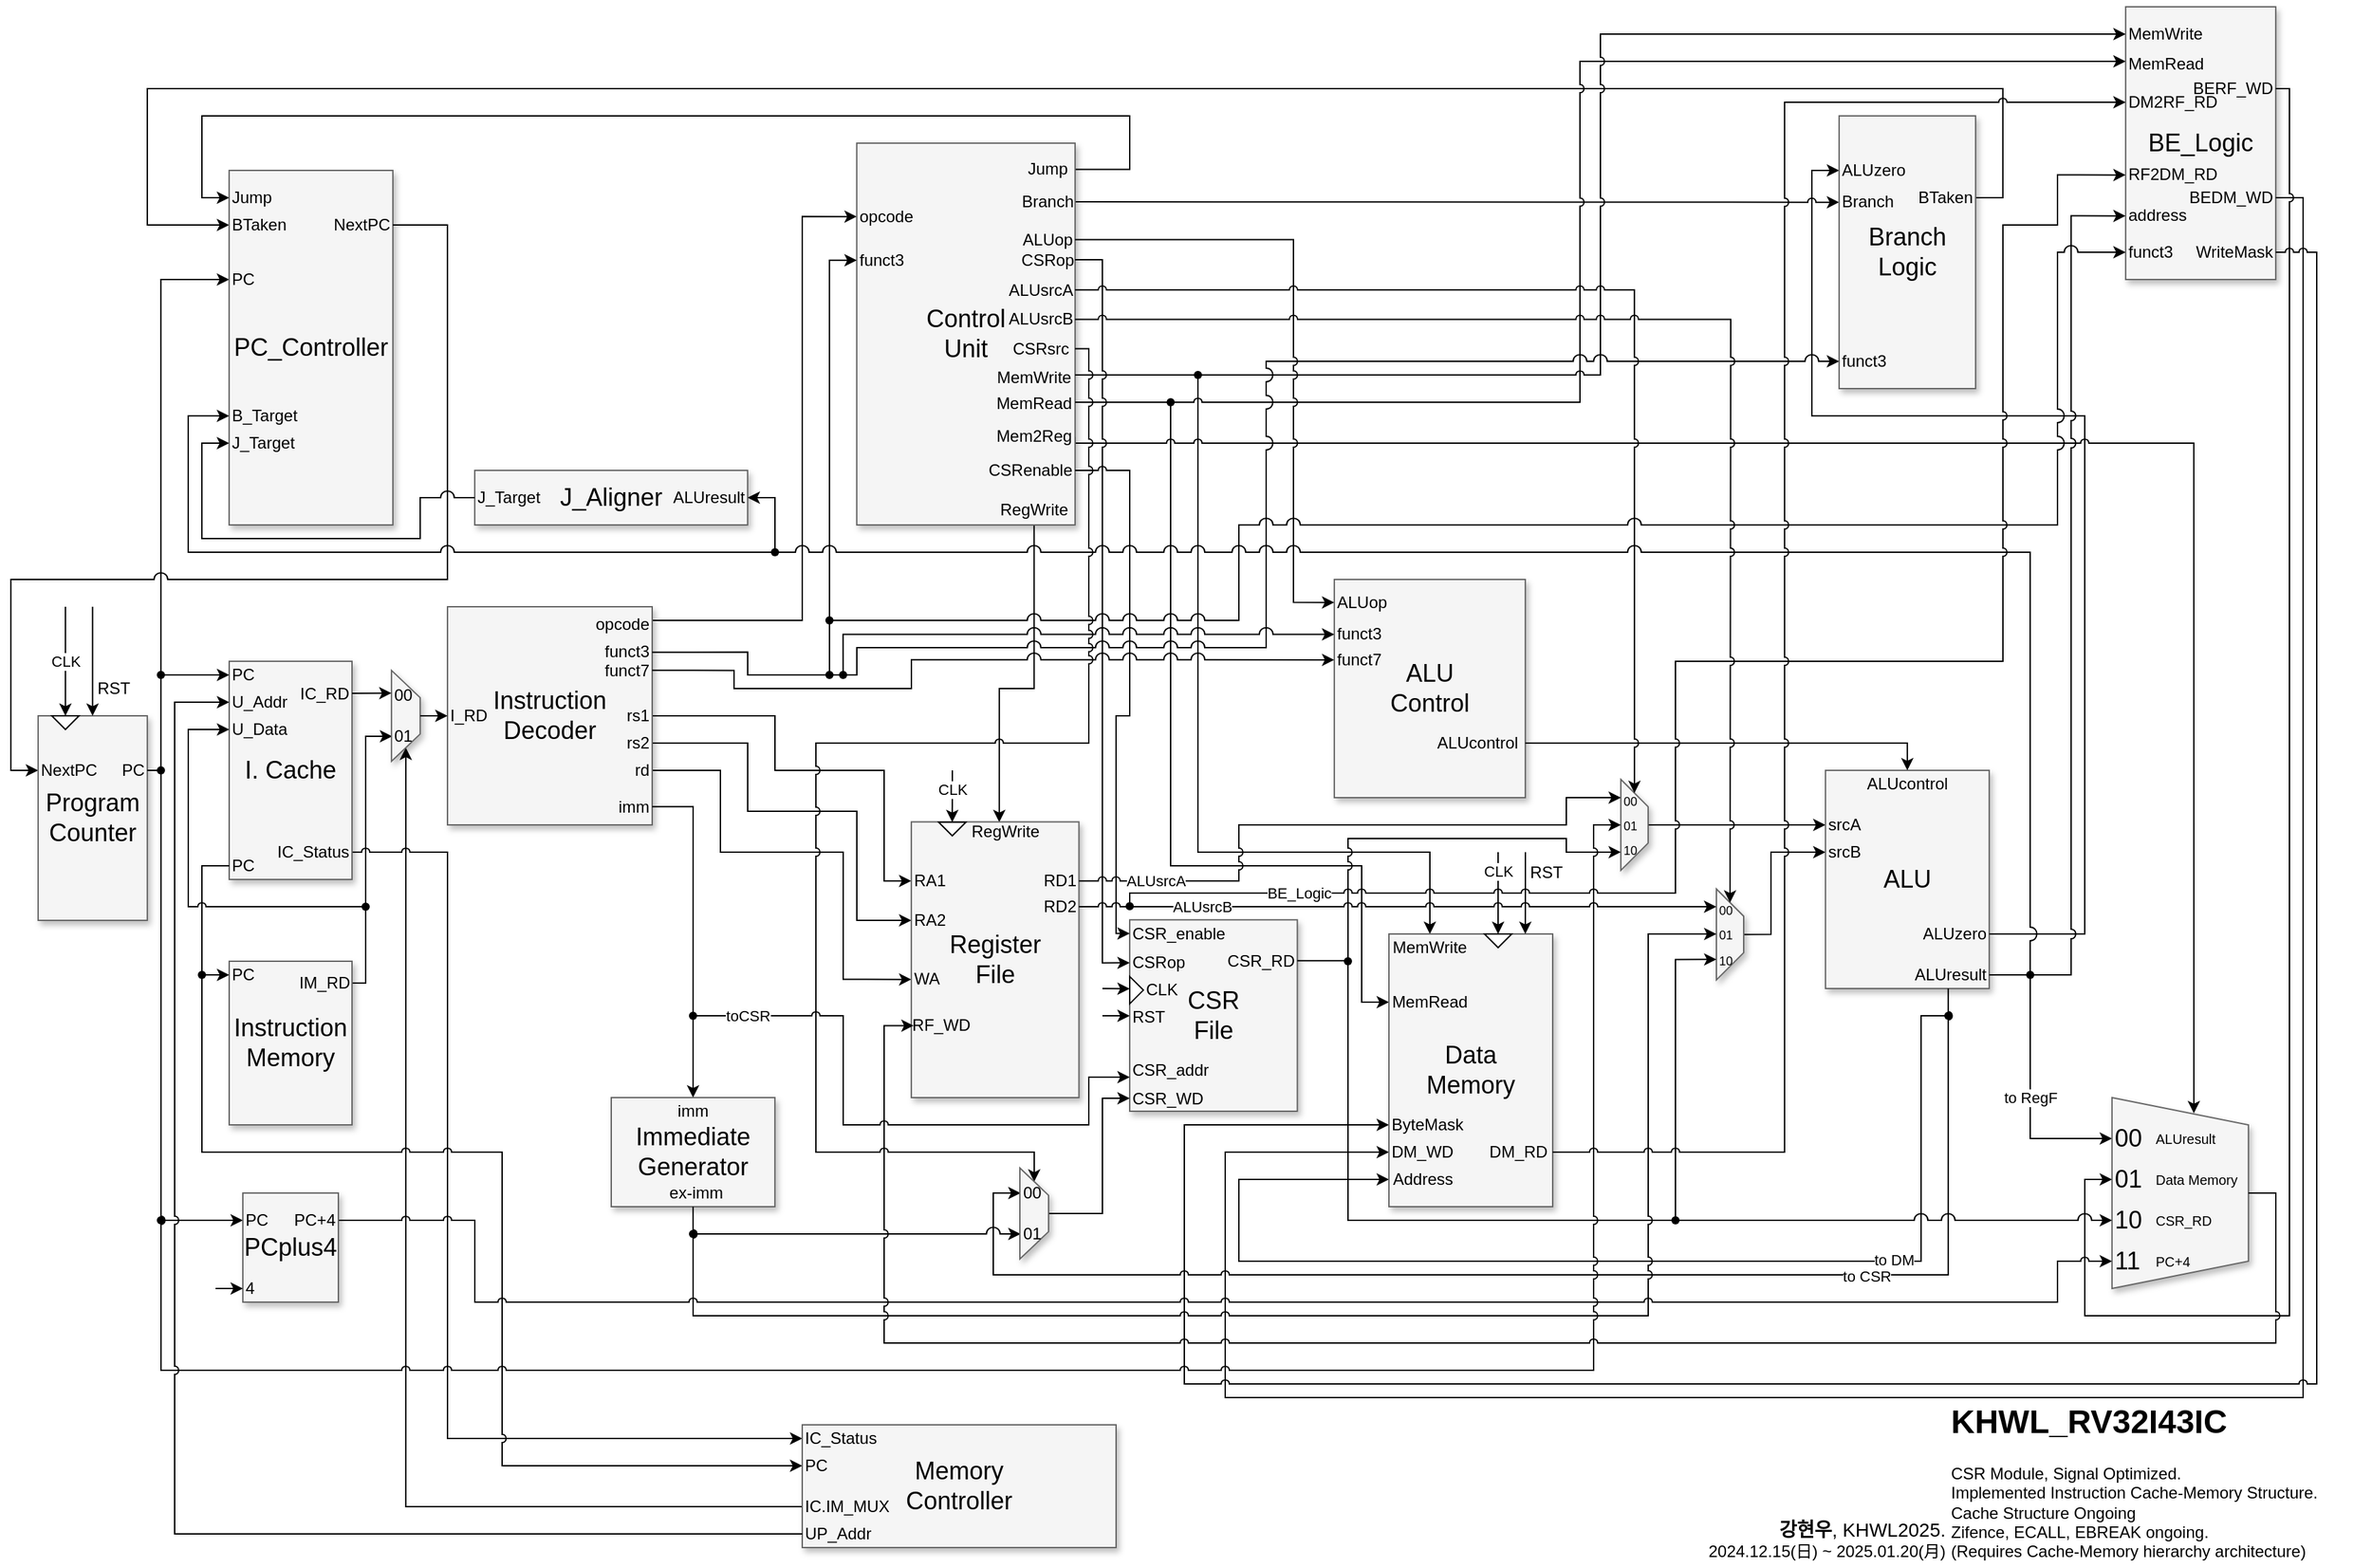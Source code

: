 <mxfile version="26.0.6">
  <diagram name="Page-1" id="90a13364-a465-7bf4-72fc-28e22215d7a0">
    <mxGraphModel dx="2037" dy="2031" grid="1" gridSize="10" guides="1" tooltips="1" connect="1" arrows="1" fold="1" page="1" pageScale="1.5" pageWidth="1169" pageHeight="827" background="none" math="0" shadow="0">
      <root>
        <mxCell id="0" style=";html=1;" />
        <mxCell id="1" style=";html=1;" parent="0" />
        <mxCell id="o8jE4zu5w3KYZrWDI-N--35" style="edgeStyle=orthogonalEdgeStyle;rounded=0;orthogonalLoop=1;jettySize=auto;html=1;entryX=1;entryY=0.5;entryDx=0;entryDy=0;" edge="1" parent="1" source="o8jE4zu5w3KYZrWDI-N--34" target="o8jE4zu5w3KYZrWDI-N--13">
          <mxGeometry relative="1" as="geometry">
            <mxPoint x="310" y="650" as="targetPoint" />
          </mxGeometry>
        </mxCell>
        <mxCell id="o8jE4zu5w3KYZrWDI-N--18" style="edgeStyle=orthogonalEdgeStyle;rounded=0;orthogonalLoop=1;jettySize=auto;html=1;entryX=0;entryY=0.5;entryDx=0;entryDy=0;exitX=1;exitY=0.5;exitDx=0;exitDy=0;" edge="1" parent="1" source="wyz3YsZ-V2g4d5ax0XK7-10" target="o8jE4zu5w3KYZrWDI-N--15">
          <mxGeometry relative="1" as="geometry">
            <Array as="points">
              <mxPoint x="280" y="796" />
              <mxPoint x="280" y="615" />
            </Array>
          </mxGeometry>
        </mxCell>
        <mxCell id="o8jE4zu5w3KYZrWDI-N--29" style="edgeStyle=orthogonalEdgeStyle;rounded=0;orthogonalLoop=1;jettySize=auto;html=1;entryX=0;entryY=0.5;entryDx=0;entryDy=0;jumpStyle=arc;" edge="1" parent="1" source="o8jE4zu5w3KYZrWDI-N--27" target="o8jE4zu5w3KYZrWDI-N--28">
          <mxGeometry relative="1" as="geometry">
            <Array as="points">
              <mxPoint x="340" y="700" />
              <mxPoint x="340" y="1130" />
            </Array>
          </mxGeometry>
        </mxCell>
        <mxCell id="o8jE4zu5w3KYZrWDI-N--26" style="edgeStyle=orthogonalEdgeStyle;rounded=0;orthogonalLoop=1;jettySize=auto;html=1;entryX=0;entryY=0.5;entryDx=0;entryDy=0;jumpStyle=arc;" edge="1" parent="1" source="o8jE4zu5w3KYZrWDI-N--25" target="wyz3YsZ-V2g4d5ax0XK7-13">
          <mxGeometry relative="1" as="geometry">
            <Array as="points">
              <mxPoint x="160" y="920" />
              <mxPoint x="380" y="920" />
              <mxPoint x="380" y="1150" />
            </Array>
          </mxGeometry>
        </mxCell>
        <mxCell id="zFS1pn2A8cmfrVWvFFyQ-30" style="edgeStyle=orthogonalEdgeStyle;rounded=0;orthogonalLoop=1;jettySize=auto;html=1;entryX=0;entryY=0.5;entryDx=0;entryDy=0;" parent="1" source="7fQUANpCW0_2PBthWF22-51" target="s6hKSkpy---ewfnxM8lV-30" edge="1">
          <mxGeometry relative="1" as="geometry">
            <Array as="points">
              <mxPoint x="140" y="970" />
            </Array>
            <mxPoint x="140" y="980" as="sourcePoint" />
          </mxGeometry>
        </mxCell>
        <mxCell id="zFS1pn2A8cmfrVWvFFyQ-52" style="edgeStyle=orthogonalEdgeStyle;rounded=0;orthogonalLoop=1;jettySize=auto;html=1;entryX=0;entryY=0.5;entryDx=0;entryDy=0;exitX=1;exitY=0.5;exitDx=0;exitDy=0;jumpStyle=arc;" parent="1" source="7fQUANpCW0_2PBthWF22-20" target="laC3dYbV331lfGwgBf-x-7" edge="1">
          <mxGeometry relative="1" as="geometry">
            <Array as="points">
              <mxPoint x="1310" y="760" />
              <mxPoint x="1310" y="700" />
            </Array>
            <mxPoint x="1294.94" y="755" as="sourcePoint" />
          </mxGeometry>
        </mxCell>
        <mxCell id="zFS1pn2A8cmfrVWvFFyQ-49" style="edgeStyle=orthogonalEdgeStyle;rounded=0;orthogonalLoop=1;jettySize=auto;html=1;entryX=0;entryY=0.5;entryDx=0;entryDy=0;jumpStyle=arc;" parent="1" source="q9rqpO51LhmBKndgSOn--5" target="laC3dYbV331lfGwgBf-x-6" edge="1">
          <mxGeometry relative="1" as="geometry" />
        </mxCell>
        <mxCell id="F4LApp7SRapzV72RJLrX-58" value="" style="group" parent="1" vertex="1" connectable="0">
          <mxGeometry x="1349.94" y="640" width="120" height="160" as="geometry" />
        </mxCell>
        <mxCell id="-hvyRLRQOOJ3VwnVLbOB-57" value="ALU" style="whiteSpace=wrap;html=1;shadow=1;fontSize=18;fillColor=#f5f5f5;strokeColor=#666666;resizeWidth=0;comic=0;rotatable=1;treeFolding=0;collapsible=0;dropTarget=0;container=0;noLabel=0;portConstraintRotation=0;gradientColor=none;" parent="F4LApp7SRapzV72RJLrX-58" vertex="1">
          <mxGeometry width="120" height="160" as="geometry" />
        </mxCell>
        <mxCell id="F4LApp7SRapzV72RJLrX-6" value="ALUcontrol" style="text;html=1;align=center;verticalAlign=middle;whiteSpace=wrap;rounded=0;" parent="F4LApp7SRapzV72RJLrX-58" vertex="1">
          <mxGeometry x="30" width="60" height="20" as="geometry" />
        </mxCell>
        <mxCell id="F4LApp7SRapzV72RJLrX-85" value="ALUresult" style="text;html=1;align=right;verticalAlign=middle;whiteSpace=wrap;rounded=0;" parent="F4LApp7SRapzV72RJLrX-58" vertex="1">
          <mxGeometry x="60" y="140" width="60" height="20" as="geometry" />
        </mxCell>
        <mxCell id="laC3dYbV331lfGwgBf-x-6" value="srcA" style="text;html=1;align=left;verticalAlign=middle;whiteSpace=wrap;rounded=0;" parent="F4LApp7SRapzV72RJLrX-58" vertex="1">
          <mxGeometry y="30" width="30" height="20" as="geometry" />
        </mxCell>
        <mxCell id="laC3dYbV331lfGwgBf-x-7" value="srcB" style="text;html=1;align=left;verticalAlign=middle;whiteSpace=wrap;rounded=0;" parent="F4LApp7SRapzV72RJLrX-58" vertex="1">
          <mxGeometry y="50" width="30" height="20" as="geometry" />
        </mxCell>
        <mxCell id="laC3dYbV331lfGwgBf-x-29" value="ALUzero" style="text;html=1;align=right;verticalAlign=middle;whiteSpace=wrap;rounded=0;" parent="F4LApp7SRapzV72RJLrX-58" vertex="1">
          <mxGeometry x="70" y="110" width="50" height="20" as="geometry" />
        </mxCell>
        <mxCell id="F4LApp7SRapzV72RJLrX-61" value="" style="group" parent="1" vertex="1" connectable="0">
          <mxGeometry x="979.94" y="500" width="150" height="160" as="geometry" />
        </mxCell>
        <mxCell id="-hvyRLRQOOJ3VwnVLbOB-56" value="ALU&lt;div&gt;Control&lt;/div&gt;" style="whiteSpace=wrap;html=1;shadow=1;fontSize=18;fillColor=#f5f5f5;strokeColor=#666666;" parent="F4LApp7SRapzV72RJLrX-61" vertex="1">
          <mxGeometry x="10" width="140" height="160" as="geometry" />
        </mxCell>
        <mxCell id="-hvyRLRQOOJ3VwnVLbOB-61" value="ALUop" style="text;html=1;align=left;verticalAlign=middle;whiteSpace=wrap;rounded=0;" parent="F4LApp7SRapzV72RJLrX-61" vertex="1">
          <mxGeometry x="10" y="8.421" width="40" height="16.842" as="geometry" />
        </mxCell>
        <mxCell id="-hvyRLRQOOJ3VwnVLbOB-64" value="funct3" style="text;html=1;align=left;verticalAlign=middle;whiteSpace=wrap;rounded=0;" parent="F4LApp7SRapzV72RJLrX-61" vertex="1">
          <mxGeometry x="10" y="30" width="40" height="20.53" as="geometry" />
        </mxCell>
        <mxCell id="-hvyRLRQOOJ3VwnVLbOB-65" value="funct7" style="text;html=1;align=left;verticalAlign=middle;whiteSpace=wrap;rounded=0;" parent="F4LApp7SRapzV72RJLrX-61" vertex="1">
          <mxGeometry x="10" y="50.526" width="40" height="16.842" as="geometry" />
        </mxCell>
        <mxCell id="F4LApp7SRapzV72RJLrX-1" value="ALUcontrol" style="text;html=1;align=center;verticalAlign=middle;whiteSpace=wrap;rounded=0;" parent="F4LApp7SRapzV72RJLrX-61" vertex="1">
          <mxGeometry x="80" y="110" width="70" height="20" as="geometry" />
        </mxCell>
        <mxCell id="F4LApp7SRapzV72RJLrX-75" style="edgeStyle=orthogonalEdgeStyle;rounded=0;orthogonalLoop=1;jettySize=auto;html=1;entryX=0;entryY=0.5;entryDx=0;entryDy=0;" parent="1" source="7fQUANpCW0_2PBthWF22-40" target="F4LApp7SRapzV72RJLrX-43" edge="1">
          <mxGeometry relative="1" as="geometry">
            <Array as="points">
              <mxPoint x="870" y="710" />
              <mxPoint x="1010" y="710" />
              <mxPoint x="1010" y="810" />
            </Array>
          </mxGeometry>
        </mxCell>
        <mxCell id="laC3dYbV331lfGwgBf-x-2" style="edgeStyle=orthogonalEdgeStyle;rounded=0;orthogonalLoop=1;jettySize=auto;html=1;entryX=0;entryY=0.5;entryDx=0;entryDy=0;" parent="1" source="7fQUANpCW0_2PBthWF22-46" target="F4LApp7SRapzV72RJLrX-87" edge="1">
          <mxGeometry relative="1" as="geometry">
            <Array as="points">
              <mxPoint x="1500" y="910" />
            </Array>
          </mxGeometry>
        </mxCell>
        <mxCell id="laC3dYbV331lfGwgBf-x-4" value="to RegF" style="edgeLabel;html=1;align=center;verticalAlign=middle;resizable=0;points=[];" parent="laC3dYbV331lfGwgBf-x-2" vertex="1" connectable="0">
          <mxGeometry relative="1" as="geometry">
            <mxPoint as="offset" />
          </mxGeometry>
        </mxCell>
        <mxCell id="MuofbJJSr7D3HssxxxzW-17" style="edgeStyle=orthogonalEdgeStyle;rounded=0;orthogonalLoop=1;jettySize=auto;html=1;entryX=0;entryY=0.5;entryDx=0;entryDy=0;" parent="1" source="7fQUANpCW0_2PBthWF22-30" target="jQQxH6LwXFBK_Qau7PEY-24" edge="1">
          <mxGeometry relative="1" as="geometry">
            <Array as="points">
              <mxPoint x="130" y="280" />
            </Array>
          </mxGeometry>
        </mxCell>
        <mxCell id="s6hKSkpy---ewfnxM8lV-12" style="edgeStyle=orthogonalEdgeStyle;rounded=0;orthogonalLoop=1;jettySize=auto;html=1;entryX=0;entryY=0.5;entryDx=0;entryDy=0;exitX=1;exitY=0.5;exitDx=0;exitDy=0;" parent="1" source="s6hKSkpy---ewfnxM8lV-11" target="jQQxH6LwXFBK_Qau7PEY-28" edge="1">
          <mxGeometry relative="1" as="geometry">
            <Array as="points">
              <mxPoint x="1479.94" y="220" />
              <mxPoint x="1479.94" y="140" />
              <mxPoint x="119.94" y="140" />
              <mxPoint x="119.94" y="240" />
            </Array>
          </mxGeometry>
        </mxCell>
        <mxCell id="laC3dYbV331lfGwgBf-x-32" style="edgeStyle=orthogonalEdgeStyle;rounded=0;orthogonalLoop=1;jettySize=auto;html=1;entryX=0;entryY=0.5;entryDx=0;entryDy=0;jumpStyle=arc;" parent="1" source="laC3dYbV331lfGwgBf-x-29" target="laC3dYbV331lfGwgBf-x-28" edge="1">
          <mxGeometry relative="1" as="geometry">
            <Array as="points">
              <mxPoint x="1539.94" y="760" />
              <mxPoint x="1539.94" y="380" />
              <mxPoint x="1339.94" y="380" />
              <mxPoint x="1339.94" y="200" />
            </Array>
          </mxGeometry>
        </mxCell>
        <mxCell id="q9rqpO51LhmBKndgSOn--22" style="edgeStyle=orthogonalEdgeStyle;rounded=0;orthogonalLoop=1;jettySize=auto;html=1;entryX=0;entryY=0.5;entryDx=0;entryDy=0;exitX=1;exitY=0.5;exitDx=0;exitDy=0;" parent="1" source="-hvyRLRQOOJ3VwnVLbOB-8" target="JqTOLJbfiFGYhZ1s0W8t-8" edge="1">
          <mxGeometry relative="1" as="geometry">
            <Array as="points">
              <mxPoint x="560" y="620" />
              <mxPoint x="560" y="670" />
              <mxPoint x="640" y="670" />
              <mxPoint x="640" y="750" />
            </Array>
          </mxGeometry>
        </mxCell>
        <mxCell id="q9rqpO51LhmBKndgSOn--23" style="edgeStyle=orthogonalEdgeStyle;rounded=0;orthogonalLoop=1;jettySize=auto;html=1;entryX=0;entryY=0.5;entryDx=0;entryDy=0;exitX=1;exitY=0.5;exitDx=0;exitDy=0;" parent="1" source="-hvyRLRQOOJ3VwnVLbOB-9" target="JqTOLJbfiFGYhZ1s0W8t-10" edge="1">
          <mxGeometry relative="1" as="geometry">
            <Array as="points">
              <mxPoint x="540" y="640" />
              <mxPoint x="540" y="700" />
              <mxPoint x="630" y="700" />
              <mxPoint x="630" y="793" />
            </Array>
          </mxGeometry>
        </mxCell>
        <mxCell id="q9rqpO51LhmBKndgSOn--27" value="" style="group" parent="1" vertex="1" connectable="0">
          <mxGeometry x="179.94" y="200" width="120" height="260" as="geometry" />
        </mxCell>
        <mxCell id="jQQxH6LwXFBK_Qau7PEY-23" value="PC_Controller" style="whiteSpace=wrap;html=1;shadow=1;fontSize=18;fillColor=#f5f5f5;strokeColor=#666666;" parent="q9rqpO51LhmBKndgSOn--27" vertex="1">
          <mxGeometry width="120" height="260" as="geometry" />
        </mxCell>
        <mxCell id="jQQxH6LwXFBK_Qau7PEY-24" value="PC" style="text;html=1;align=left;verticalAlign=middle;whiteSpace=wrap;rounded=0;" parent="q9rqpO51LhmBKndgSOn--27" vertex="1">
          <mxGeometry y="70" width="20" height="20" as="geometry" />
        </mxCell>
        <mxCell id="jQQxH6LwXFBK_Qau7PEY-25" value="Jump" style="text;html=1;align=left;verticalAlign=middle;whiteSpace=wrap;rounded=0;" parent="q9rqpO51LhmBKndgSOn--27" vertex="1">
          <mxGeometry y="10" width="40" height="20" as="geometry" />
        </mxCell>
        <mxCell id="jQQxH6LwXFBK_Qau7PEY-26" value="J_Target" style="text;html=1;align=left;verticalAlign=middle;whiteSpace=wrap;rounded=0;" parent="q9rqpO51LhmBKndgSOn--27" vertex="1">
          <mxGeometry y="190" width="50" height="20" as="geometry" />
        </mxCell>
        <mxCell id="jQQxH6LwXFBK_Qau7PEY-27" value="B_Target" style="text;html=1;align=left;verticalAlign=middle;whiteSpace=wrap;rounded=0;" parent="q9rqpO51LhmBKndgSOn--27" vertex="1">
          <mxGeometry y="170" width="60" height="20" as="geometry" />
        </mxCell>
        <mxCell id="jQQxH6LwXFBK_Qau7PEY-28" value="BTaken" style="text;html=1;align=left;verticalAlign=middle;whiteSpace=wrap;rounded=0;" parent="q9rqpO51LhmBKndgSOn--27" vertex="1">
          <mxGeometry y="30" width="50" height="20" as="geometry" />
        </mxCell>
        <mxCell id="jQQxH6LwXFBK_Qau7PEY-29" value="NextPC" style="text;html=1;align=right;verticalAlign=middle;whiteSpace=wrap;rounded=0;" parent="q9rqpO51LhmBKndgSOn--27" vertex="1">
          <mxGeometry x="96" y="30" width="24" height="20" as="geometry" />
        </mxCell>
        <mxCell id="q9rqpO51LhmBKndgSOn--36" style="edgeStyle=orthogonalEdgeStyle;rounded=0;orthogonalLoop=1;jettySize=auto;html=1;entryX=0.5;entryY=0;entryDx=0;entryDy=0;" parent="1" source="7fQUANpCW0_2PBthWF22-39" target="F4LApp7SRapzV72RJLrX-42" edge="1">
          <mxGeometry relative="1" as="geometry">
            <Array as="points">
              <mxPoint x="890" y="350" />
              <mxPoint x="890" y="700" />
              <mxPoint x="1060" y="700" />
            </Array>
          </mxGeometry>
        </mxCell>
        <mxCell id="zFS1pn2A8cmfrVWvFFyQ-2" style="edgeStyle=orthogonalEdgeStyle;rounded=0;orthogonalLoop=1;jettySize=auto;html=1;entryX=0.384;entryY=0.014;entryDx=0;entryDy=0;entryPerimeter=0;" parent="1" source="-hvyRLRQOOJ3VwnVLbOB-48" target="zFS1pn2A8cmfrVWvFFyQ-1" edge="1">
          <mxGeometry relative="1" as="geometry">
            <Array as="points">
              <mxPoint x="770" y="580" />
              <mxPoint x="744" y="580" />
            </Array>
          </mxGeometry>
        </mxCell>
        <mxCell id="zFS1pn2A8cmfrVWvFFyQ-11" style="edgeStyle=orthogonalEdgeStyle;rounded=0;orthogonalLoop=1;jettySize=auto;html=1;entryX=0;entryY=0.5;entryDx=0;entryDy=0;exitX=1;exitY=0.5;exitDx=0;exitDy=0;" parent="1" source="-hvyRLRQOOJ3VwnVLbOB-6" target="-hvyRLRQOOJ3VwnVLbOB-49" edge="1">
          <mxGeometry relative="1" as="geometry">
            <mxPoint x="619.94" y="250" as="targetPoint" />
            <Array as="points">
              <mxPoint x="490" y="530" />
              <mxPoint x="600" y="530" />
              <mxPoint x="600" y="234" />
            </Array>
            <mxPoint x="509.94" y="540" as="sourcePoint" />
          </mxGeometry>
        </mxCell>
        <mxCell id="zFS1pn2A8cmfrVWvFFyQ-12" style="edgeStyle=orthogonalEdgeStyle;rounded=0;orthogonalLoop=1;jettySize=auto;html=1;entryX=0;entryY=0.5;entryDx=0;entryDy=0;exitX=1;exitY=0.5;exitDx=0;exitDy=0;" parent="1" source="s6hKSkpy---ewfnxM8lV-1" target="jQQxH6LwXFBK_Qau7PEY-25" edge="1">
          <mxGeometry relative="1" as="geometry">
            <Array as="points">
              <mxPoint x="800" y="200" />
              <mxPoint x="840" y="200" />
              <mxPoint x="840" y="160" />
              <mxPoint x="160" y="160" />
              <mxPoint x="160" y="220" />
            </Array>
          </mxGeometry>
        </mxCell>
        <mxCell id="zFS1pn2A8cmfrVWvFFyQ-14" style="edgeStyle=orthogonalEdgeStyle;rounded=0;orthogonalLoop=1;jettySize=auto;html=1;entryX=0;entryY=0.5;entryDx=0;entryDy=0;jumpStyle=arc;" parent="1" source="laC3dYbV331lfGwgBf-x-40" target="laC3dYbV331lfGwgBf-x-42" edge="1">
          <mxGeometry relative="1" as="geometry">
            <Array as="points">
              <mxPoint x="1010" y="223" />
              <mxPoint x="1010" y="223" />
            </Array>
          </mxGeometry>
        </mxCell>
        <mxCell id="zFS1pn2A8cmfrVWvFFyQ-16" style="edgeStyle=orthogonalEdgeStyle;rounded=0;orthogonalLoop=1;jettySize=auto;html=1;entryX=0.082;entryY=0.4;entryDx=0;entryDy=0;entryPerimeter=0;exitX=1;exitY=0.5;exitDx=0;exitDy=0;jumpStyle=arc;" parent="1" source="laC3dYbV331lfGwgBf-x-37" target="-hvyRLRQOOJ3VwnVLbOB-43" edge="1">
          <mxGeometry relative="1" as="geometry">
            <mxPoint x="1619.94" y="890" as="targetPoint" />
            <Array as="points">
              <mxPoint x="1619.94" y="400" />
            </Array>
          </mxGeometry>
        </mxCell>
        <mxCell id="zFS1pn2A8cmfrVWvFFyQ-35" style="edgeStyle=orthogonalEdgeStyle;rounded=0;orthogonalLoop=1;jettySize=auto;html=1;entryX=0;entryY=0.5;entryDx=0;entryDy=0;jumpStyle=arc;jumpSize=10;" parent="1" source="jQQxH6LwXFBK_Qau7PEY-29" target="0RyyWnerKbfPe0gcl8zv-7" edge="1">
          <mxGeometry relative="1" as="geometry">
            <Array as="points">
              <mxPoint x="339.94" y="240" />
              <mxPoint x="339.94" y="500" />
              <mxPoint x="19.94" y="500" />
              <mxPoint x="19.94" y="640" />
            </Array>
          </mxGeometry>
        </mxCell>
        <mxCell id="zFS1pn2A8cmfrVWvFFyQ-38" style="edgeStyle=orthogonalEdgeStyle;rounded=0;orthogonalLoop=1;jettySize=auto;html=1;entryX=0;entryY=0.5;entryDx=0;entryDy=0;exitX=1;exitY=0.5;exitDx=0;exitDy=0;" parent="1" source="-hvyRLRQOOJ3VwnVLbOB-7" target="JqTOLJbfiFGYhZ1s0W8t-5" edge="1">
          <mxGeometry relative="1" as="geometry">
            <Array as="points">
              <mxPoint x="580" y="600" />
              <mxPoint x="580" y="640" />
              <mxPoint x="660" y="640" />
              <mxPoint x="660" y="721" />
            </Array>
          </mxGeometry>
        </mxCell>
        <mxCell id="zFS1pn2A8cmfrVWvFFyQ-41" style="edgeStyle=orthogonalEdgeStyle;rounded=0;orthogonalLoop=1;jettySize=auto;html=1;entryX=0;entryY=0.5;entryDx=0;entryDy=0;exitX=0.588;exitY=0.714;exitDx=0;exitDy=0;exitPerimeter=0;" parent="1" source="7fQUANpCW0_2PBthWF22-49" target="F4LApp7SRapzV72RJLrX-40" edge="1">
          <mxGeometry relative="1" as="geometry">
            <Array as="points">
              <mxPoint x="1420" y="820" />
              <mxPoint x="1420" y="1000" />
              <mxPoint x="920" y="1000" />
              <mxPoint x="920" y="940" />
            </Array>
          </mxGeometry>
        </mxCell>
        <mxCell id="zFS1pn2A8cmfrVWvFFyQ-75" value="to DM" style="edgeLabel;html=1;align=center;verticalAlign=middle;resizable=0;points=[];" parent="zFS1pn2A8cmfrVWvFFyQ-41" vertex="1" connectable="0">
          <mxGeometry x="-0.934" y="-2" relative="1" as="geometry">
            <mxPoint x="-18" y="170" as="offset" />
          </mxGeometry>
        </mxCell>
        <mxCell id="zFS1pn2A8cmfrVWvFFyQ-69" value="" style="group" parent="1" vertex="1" connectable="0">
          <mxGeometry x="1199.945" y="646.665" width="20.005" height="66.67" as="geometry" />
        </mxCell>
        <mxCell id="q9rqpO51LhmBKndgSOn--5" value="" style="shape=trapezoid;perimeter=trapezoidPerimeter;whiteSpace=wrap;html=1;fixedSize=1;shadow=1;strokeColor=#666666;align=center;verticalAlign=middle;fontFamily=Helvetica;fontSize=18;fontColor=default;fillColor=#f5f5f5;rotation=90;" parent="zFS1pn2A8cmfrVWvFFyQ-69" vertex="1">
          <mxGeometry x="-23.335" y="23.335" width="66.67" height="20" as="geometry" />
        </mxCell>
        <mxCell id="7fQUANpCW0_2PBthWF22-13" value="&lt;font style=&quot;font-size: 9px;&quot;&gt;00&lt;/font&gt;" style="text;html=1;align=left;verticalAlign=middle;whiteSpace=wrap;rounded=0;" parent="zFS1pn2A8cmfrVWvFFyQ-69" vertex="1">
          <mxGeometry x="0.005" y="-0.005" width="20" height="30" as="geometry" />
        </mxCell>
        <mxCell id="7fQUANpCW0_2PBthWF22-14" value="&lt;font style=&quot;font-size: 9px;&quot;&gt;01&lt;/font&gt;" style="text;html=1;align=left;verticalAlign=middle;whiteSpace=wrap;rounded=0;" parent="zFS1pn2A8cmfrVWvFFyQ-69" vertex="1">
          <mxGeometry x="0.005" y="18.335" width="20" height="30" as="geometry" />
        </mxCell>
        <mxCell id="7fQUANpCW0_2PBthWF22-15" value="&lt;font style=&quot;font-size: 9px;&quot;&gt;10&lt;/font&gt;" style="text;html=1;align=left;verticalAlign=middle;whiteSpace=wrap;rounded=0;" parent="zFS1pn2A8cmfrVWvFFyQ-69" vertex="1">
          <mxGeometry x="0.005" y="36.675" width="20" height="30" as="geometry" />
        </mxCell>
        <mxCell id="zFS1pn2A8cmfrVWvFFyQ-78" style="edgeStyle=orthogonalEdgeStyle;rounded=0;orthogonalLoop=1;jettySize=auto;html=1;entryX=0.5;entryY=0;entryDx=0;entryDy=0;jumpStyle=arc;" parent="1" source="F4LApp7SRapzV72RJLrX-1" target="F4LApp7SRapzV72RJLrX-6" edge="1">
          <mxGeometry relative="1" as="geometry" />
        </mxCell>
        <mxCell id="-hvyRLRQOOJ3VwnVLbOB-44" value="&lt;div&gt;&lt;br&gt;&lt;/div&gt;" style="text;html=1;align=center;verticalAlign=middle;whiteSpace=wrap;rounded=0;fontFamily=Helvetica;fontSize=18;fontColor=default;container=0;" parent="1" vertex="1">
          <mxGeometry x="1559.94" y="950" width="60" height="30" as="geometry" />
        </mxCell>
        <mxCell id="-hvyRLRQOOJ3VwnVLbOB-43" value="" style="shape=trapezoid;perimeter=trapezoidPerimeter;whiteSpace=wrap;html=1;fixedSize=1;shadow=1;strokeColor=#666666;align=center;verticalAlign=middle;fontFamily=Helvetica;fontSize=18;fontColor=default;fillColor=#f5f5f5;rotation=90;container=0;" parent="1" vertex="1">
          <mxGeometry x="1539.94" y="900" width="140" height="100" as="geometry" />
        </mxCell>
        <mxCell id="F4LApp7SRapzV72RJLrX-87" value="&lt;span style=&quot;font-size: 18px;&quot;&gt;00&lt;/span&gt;" style="text;html=1;align=left;verticalAlign=middle;whiteSpace=wrap;rounded=0;container=0;" parent="1" vertex="1">
          <mxGeometry x="1559.94" y="900" width="30" height="20" as="geometry" />
        </mxCell>
        <mxCell id="F4LApp7SRapzV72RJLrX-88" value="&lt;span style=&quot;font-size: 18px;&quot;&gt;01&lt;/span&gt;" style="text;html=1;align=left;verticalAlign=middle;whiteSpace=wrap;rounded=0;container=0;" parent="1" vertex="1">
          <mxGeometry x="1559.94" y="930" width="35" height="20" as="geometry" />
        </mxCell>
        <mxCell id="F4LApp7SRapzV72RJLrX-89" value="&lt;span style=&quot;font-size: 18px;&quot;&gt;10&lt;/span&gt;" style="text;html=1;align=left;verticalAlign=middle;whiteSpace=wrap;rounded=0;container=0;" parent="1" vertex="1">
          <mxGeometry x="1559.94" y="960" width="30" height="20" as="geometry" />
        </mxCell>
        <mxCell id="F4LApp7SRapzV72RJLrX-91" value="&lt;font style=&quot;font-size: 10px;&quot;&gt;ALUresult&lt;/font&gt;" style="text;html=1;align=left;verticalAlign=middle;whiteSpace=wrap;rounded=0;container=0;" parent="1" vertex="1">
          <mxGeometry x="1589.94" y="905" width="50" height="10" as="geometry" />
        </mxCell>
        <mxCell id="F4LApp7SRapzV72RJLrX-92" value="&lt;font style=&quot;font-size: 10px;&quot;&gt;Data Memory&lt;/font&gt;" style="text;html=1;align=left;verticalAlign=middle;whiteSpace=wrap;rounded=0;container=0;" parent="1" vertex="1">
          <mxGeometry x="1589.94" y="930" width="70" height="20" as="geometry" />
        </mxCell>
        <mxCell id="F4LApp7SRapzV72RJLrX-93" value="&lt;span style=&quot;font-size: 10px;&quot;&gt;CSR_RD&lt;/span&gt;" style="text;html=1;align=left;verticalAlign=middle;whiteSpace=wrap;rounded=0;container=0;" parent="1" vertex="1">
          <mxGeometry x="1589.94" y="960" width="70" height="20" as="geometry" />
        </mxCell>
        <mxCell id="-nASIVS76yrskM6xYjcV-2" value="&lt;h1 style=&quot;margin-top: 0px;&quot;&gt;KHWL_RV32I43IC&lt;/h1&gt;&lt;p&gt;&lt;span style=&quot;background-color: transparent;&quot;&gt;CSR Module, Signal Optimized.&amp;nbsp;&lt;br&gt;Implemented Instruction Cache-Memory Structure.&lt;br&gt;Cache Structure Ongoing&lt;br&gt;&lt;/span&gt;&lt;span style=&quot;background-color: transparent;&quot;&gt;Zifence, ECALL, EBREAK ongoing.&lt;br&gt;(Requires Cache-Memory hierarchy architecture)&lt;br&gt;&lt;/span&gt;&lt;span style=&quot;background-color: transparent;&quot;&gt;&lt;br&gt;&lt;/span&gt;&lt;/p&gt;&lt;p&gt;&lt;/p&gt;&lt;p&gt;&lt;/p&gt;" style="text;html=1;whiteSpace=wrap;overflow=hidden;rounded=0;" parent="1" vertex="1">
          <mxGeometry x="1440" y="1097" width="309" height="123" as="geometry" />
        </mxCell>
        <mxCell id="-nASIVS76yrskM6xYjcV-3" value="&lt;div style=&quot;&quot;&gt;&lt;b style=&quot;font-size: 14px; background-color: transparent;&quot;&gt;강현우&lt;/b&gt;&lt;span style=&quot;font-size: 14px; background-color: transparent;&quot;&gt;, KHWL2025.&lt;/span&gt;&lt;/div&gt;&lt;span style=&quot;&quot;&gt;&lt;div style=&quot;&quot;&gt;&lt;span style=&quot;background-color: transparent;&quot;&gt;2024.12.15(日) ~ 2025.01.20(月)&lt;/span&gt;&lt;/div&gt;&lt;/span&gt;" style="text;html=1;align=right;verticalAlign=middle;whiteSpace=wrap;rounded=0;" parent="1" vertex="1">
          <mxGeometry x="1260.06" y="1184" width="179.94" height="40" as="geometry" />
        </mxCell>
        <mxCell id="wTCf3CvT70fc92s2WAtQ-12" value="" style="group" parent="1" vertex="1" connectable="0">
          <mxGeometry x="359.94" y="420" width="200" height="40" as="geometry" />
        </mxCell>
        <mxCell id="wTCf3CvT70fc92s2WAtQ-9" value="&lt;div&gt;J_Aligner&lt;/div&gt;" style="whiteSpace=wrap;html=1;shadow=1;fontSize=18;fillColor=#f5f5f5;strokeColor=#666666;" parent="wTCf3CvT70fc92s2WAtQ-12" vertex="1">
          <mxGeometry width="200" height="40" as="geometry" />
        </mxCell>
        <mxCell id="wTCf3CvT70fc92s2WAtQ-10" value="J_Target" style="text;html=1;align=left;verticalAlign=middle;whiteSpace=wrap;rounded=0;" parent="wTCf3CvT70fc92s2WAtQ-12" vertex="1">
          <mxGeometry y="10" width="50" height="20" as="geometry" />
        </mxCell>
        <mxCell id="wTCf3CvT70fc92s2WAtQ-11" value="ALUresult" style="text;html=1;align=right;verticalAlign=middle;whiteSpace=wrap;rounded=0;" parent="wTCf3CvT70fc92s2WAtQ-12" vertex="1">
          <mxGeometry x="140" y="10" width="60" height="20" as="geometry" />
        </mxCell>
        <mxCell id="wTCf3CvT70fc92s2WAtQ-15" style="edgeStyle=orthogonalEdgeStyle;rounded=0;orthogonalLoop=1;jettySize=auto;html=1;entryX=0;entryY=0.5;entryDx=0;entryDy=0;jumpStyle=arc;jumpSize=10;" parent="1" source="wTCf3CvT70fc92s2WAtQ-10" target="jQQxH6LwXFBK_Qau7PEY-26" edge="1">
          <mxGeometry relative="1" as="geometry">
            <Array as="points">
              <mxPoint x="319.94" y="440" />
              <mxPoint x="319.94" y="470" />
              <mxPoint x="159.94" y="470" />
              <mxPoint x="159.94" y="400" />
            </Array>
          </mxGeometry>
        </mxCell>
        <mxCell id="wTCf3CvT70fc92s2WAtQ-16" value="" style="group" parent="1" vertex="1" connectable="0">
          <mxGeometry x="340" y="520" width="150" height="160" as="geometry" />
        </mxCell>
        <mxCell id="-hvyRLRQOOJ3VwnVLbOB-1" value="Instruction&lt;div&gt;Decoder&lt;/div&gt;" style="whiteSpace=wrap;html=1;shadow=1;fontSize=18;fillColor=#f5f5f5;strokeColor=#666666;" parent="wTCf3CvT70fc92s2WAtQ-16" vertex="1">
          <mxGeometry width="150" height="160" as="geometry" />
        </mxCell>
        <mxCell id="-hvyRLRQOOJ3VwnVLbOB-2" value="I_RD" style="text;html=1;align=left;verticalAlign=middle;whiteSpace=wrap;rounded=0;" parent="wTCf3CvT70fc92s2WAtQ-16" vertex="1">
          <mxGeometry y="70" width="30" height="20" as="geometry" />
        </mxCell>
        <mxCell id="-hvyRLRQOOJ3VwnVLbOB-6" value="opcode" style="text;html=1;align=right;verticalAlign=middle;whiteSpace=wrap;rounded=0;" parent="wTCf3CvT70fc92s2WAtQ-16" vertex="1">
          <mxGeometry x="100" y="6.667" width="50" height="13.333" as="geometry" />
        </mxCell>
        <mxCell id="-hvyRLRQOOJ3VwnVLbOB-7" value="&lt;div style=&quot;&quot;&gt;&lt;span style=&quot;background-color: transparent;&quot;&gt;rs1&lt;/span&gt;&lt;/div&gt;" style="text;html=1;align=right;verticalAlign=middle;whiteSpace=wrap;rounded=0;" parent="wTCf3CvT70fc92s2WAtQ-16" vertex="1">
          <mxGeometry x="130" y="73.333" width="20" height="13.333" as="geometry" />
        </mxCell>
        <mxCell id="-hvyRLRQOOJ3VwnVLbOB-8" value="rs2" style="text;html=1;align=right;verticalAlign=middle;whiteSpace=wrap;rounded=0;" parent="wTCf3CvT70fc92s2WAtQ-16" vertex="1">
          <mxGeometry x="130" y="93.333" width="20" height="13.333" as="geometry" />
        </mxCell>
        <mxCell id="-hvyRLRQOOJ3VwnVLbOB-9" value="rd" style="text;html=1;align=right;verticalAlign=middle;whiteSpace=wrap;rounded=0;" parent="wTCf3CvT70fc92s2WAtQ-16" vertex="1">
          <mxGeometry x="130" y="113.333" width="20" height="13.333" as="geometry" />
        </mxCell>
        <mxCell id="-hvyRLRQOOJ3VwnVLbOB-10" value="imm" style="text;html=1;align=right;verticalAlign=middle;whiteSpace=wrap;rounded=0;" parent="wTCf3CvT70fc92s2WAtQ-16" vertex="1">
          <mxGeometry x="120" y="140" width="30" height="13.333" as="geometry" />
        </mxCell>
        <mxCell id="-hvyRLRQOOJ3VwnVLbOB-11" value="funct3" style="text;html=1;align=right;verticalAlign=middle;whiteSpace=wrap;rounded=0;" parent="wTCf3CvT70fc92s2WAtQ-16" vertex="1">
          <mxGeometry x="110" y="26.667" width="40" height="13.333" as="geometry" />
        </mxCell>
        <mxCell id="-hvyRLRQOOJ3VwnVLbOB-12" value="funct7" style="text;html=1;align=right;verticalAlign=middle;whiteSpace=wrap;rounded=0;" parent="wTCf3CvT70fc92s2WAtQ-16" vertex="1">
          <mxGeometry x="110" y="40" width="40" height="13.333" as="geometry" />
        </mxCell>
        <mxCell id="wTCf3CvT70fc92s2WAtQ-32" style="edgeStyle=orthogonalEdgeStyle;rounded=0;orthogonalLoop=1;jettySize=auto;html=1;entryX=0.5;entryY=0;entryDx=0;entryDy=0;" parent="1" source="-hvyRLRQOOJ3VwnVLbOB-10" target="laC3dYbV331lfGwgBf-x-16" edge="1">
          <mxGeometry relative="1" as="geometry" />
        </mxCell>
        <mxCell id="wTCf3CvT70fc92s2WAtQ-34" value="" style="group" parent="1" vertex="1" connectable="0">
          <mxGeometry x="460" y="880" width="119.94" height="80" as="geometry" />
        </mxCell>
        <mxCell id="laC3dYbV331lfGwgBf-x-15" value="&lt;div&gt;Immediate Generator&lt;/div&gt;" style="whiteSpace=wrap;html=1;shadow=1;fontSize=18;fillColor=#f5f5f5;strokeColor=#666666;" parent="wTCf3CvT70fc92s2WAtQ-34" vertex="1">
          <mxGeometry width="119.94" height="80" as="geometry" />
        </mxCell>
        <mxCell id="laC3dYbV331lfGwgBf-x-16" value="imm" style="text;html=1;align=center;verticalAlign=middle;whiteSpace=wrap;rounded=0;" parent="wTCf3CvT70fc92s2WAtQ-34" vertex="1">
          <mxGeometry x="44.977" width="29.985" height="20" as="geometry" />
        </mxCell>
        <mxCell id="laC3dYbV331lfGwgBf-x-17" value="ex-imm" style="text;html=1;align=right;verticalAlign=middle;whiteSpace=wrap;rounded=0;" parent="wTCf3CvT70fc92s2WAtQ-34" vertex="1">
          <mxGeometry x="36.65" y="60" width="46.63" height="20" as="geometry" />
        </mxCell>
        <mxCell id="wTCf3CvT70fc92s2WAtQ-35" value="" style="group" parent="1" vertex="1" connectable="0">
          <mxGeometry x="1359.94" y="160" width="100" height="200" as="geometry" />
        </mxCell>
        <mxCell id="laC3dYbV331lfGwgBf-x-27" value="Branch&lt;div&gt;Logic&lt;/div&gt;" style="whiteSpace=wrap;html=1;shadow=1;fontSize=18;fillColor=#f5f5f5;strokeColor=#666666;" parent="wTCf3CvT70fc92s2WAtQ-35" vertex="1">
          <mxGeometry width="100" height="200" as="geometry" />
        </mxCell>
        <mxCell id="laC3dYbV331lfGwgBf-x-28" value="ALUzero" style="text;html=1;align=left;verticalAlign=middle;whiteSpace=wrap;rounded=0;" parent="wTCf3CvT70fc92s2WAtQ-35" vertex="1">
          <mxGeometry y="30" width="50" height="20" as="geometry" />
        </mxCell>
        <mxCell id="laC3dYbV331lfGwgBf-x-42" value="Branch" style="text;html=1;align=left;verticalAlign=middle;whiteSpace=wrap;rounded=0;" parent="wTCf3CvT70fc92s2WAtQ-35" vertex="1">
          <mxGeometry y="50" width="40" height="26.67" as="geometry" />
        </mxCell>
        <mxCell id="s6hKSkpy---ewfnxM8lV-11" value="BTaken" style="text;html=1;align=right;verticalAlign=middle;whiteSpace=wrap;rounded=0;" parent="wTCf3CvT70fc92s2WAtQ-35" vertex="1">
          <mxGeometry x="64.29" y="50" width="35.71" height="20" as="geometry" />
        </mxCell>
        <mxCell id="q9rqpO51LhmBKndgSOn--34" value="funct3" style="text;html=1;align=left;verticalAlign=middle;whiteSpace=wrap;rounded=0;" parent="wTCf3CvT70fc92s2WAtQ-35" vertex="1">
          <mxGeometry y="170" width="40" height="20" as="geometry" />
        </mxCell>
        <mxCell id="wTCf3CvT70fc92s2WAtQ-38" value="" style="group" parent="1" vertex="1" connectable="0">
          <mxGeometry x="639.94" y="180" width="160" height="280" as="geometry" />
        </mxCell>
        <mxCell id="-hvyRLRQOOJ3VwnVLbOB-47" value="Control&lt;div&gt;Unit&lt;/div&gt;" style="whiteSpace=wrap;html=1;shadow=1;fontSize=18;fillColor=#f5f5f5;strokeColor=#666666;" parent="wTCf3CvT70fc92s2WAtQ-38" vertex="1">
          <mxGeometry width="160" height="280" as="geometry" />
        </mxCell>
        <mxCell id="-hvyRLRQOOJ3VwnVLbOB-48" value="RegWrite" style="text;html=1;align=center;verticalAlign=middle;whiteSpace=wrap;rounded=0;" parent="wTCf3CvT70fc92s2WAtQ-38" vertex="1">
          <mxGeometry x="105" y="258.462" width="50" height="21.538" as="geometry" />
        </mxCell>
        <mxCell id="-hvyRLRQOOJ3VwnVLbOB-49" value="opcode" style="text;html=1;align=left;verticalAlign=middle;whiteSpace=wrap;rounded=0;" parent="wTCf3CvT70fc92s2WAtQ-38" vertex="1">
          <mxGeometry y="43.077" width="50" height="21.538" as="geometry" />
        </mxCell>
        <mxCell id="-hvyRLRQOOJ3VwnVLbOB-59" value="ALUop" style="text;html=1;align=center;verticalAlign=middle;whiteSpace=wrap;rounded=0;" parent="wTCf3CvT70fc92s2WAtQ-38" vertex="1">
          <mxGeometry x="120" y="59.995" width="40" height="21.538" as="geometry" />
        </mxCell>
        <mxCell id="F4LApp7SRapzV72RJLrX-56" value="MemRead" style="text;html=1;align=center;verticalAlign=middle;whiteSpace=wrap;rounded=0;" parent="wTCf3CvT70fc92s2WAtQ-38" vertex="1">
          <mxGeometry x="100" y="177.7" width="60" height="26.92" as="geometry" />
        </mxCell>
        <mxCell id="F4LApp7SRapzV72RJLrX-73" value="MemWrite" style="text;html=1;align=center;verticalAlign=middle;whiteSpace=wrap;rounded=0;" parent="wTCf3CvT70fc92s2WAtQ-38" vertex="1">
          <mxGeometry x="100" y="161.538" width="60" height="21.538" as="geometry" />
        </mxCell>
        <mxCell id="laC3dYbV331lfGwgBf-x-33" value="ALUsrcB" style="text;html=1;align=center;verticalAlign=middle;whiteSpace=wrap;rounded=0;" parent="wTCf3CvT70fc92s2WAtQ-38" vertex="1">
          <mxGeometry x="110" y="118.46" width="50" height="21.54" as="geometry" />
        </mxCell>
        <mxCell id="laC3dYbV331lfGwgBf-x-37" value="Mem2Reg" style="text;html=1;align=center;verticalAlign=middle;whiteSpace=wrap;rounded=0;" parent="wTCf3CvT70fc92s2WAtQ-38" vertex="1">
          <mxGeometry x="100" y="204.615" width="60" height="21.538" as="geometry" />
        </mxCell>
        <mxCell id="laC3dYbV331lfGwgBf-x-40" value="Branch" style="text;html=1;align=center;verticalAlign=middle;whiteSpace=wrap;rounded=0;" parent="wTCf3CvT70fc92s2WAtQ-38" vertex="1">
          <mxGeometry x="120" y="32.308" width="40" height="21.538" as="geometry" />
        </mxCell>
        <mxCell id="s6hKSkpy---ewfnxM8lV-1" value="Jump" style="text;html=1;align=center;verticalAlign=middle;whiteSpace=wrap;rounded=0;" parent="wTCf3CvT70fc92s2WAtQ-38" vertex="1">
          <mxGeometry x="120" y="8.459" width="40" height="21.538" as="geometry" />
        </mxCell>
        <mxCell id="q9rqpO51LhmBKndgSOn--2" value="ALUsrcA" style="text;html=1;align=center;verticalAlign=middle;whiteSpace=wrap;rounded=0;" parent="wTCf3CvT70fc92s2WAtQ-38" vertex="1">
          <mxGeometry x="110" y="96.923" width="50" height="21.538" as="geometry" />
        </mxCell>
        <mxCell id="jGIxOcGe_lyUybQSf8QV-1" value="funct3" style="text;html=1;align=left;verticalAlign=middle;whiteSpace=wrap;rounded=0;" parent="wTCf3CvT70fc92s2WAtQ-38" vertex="1">
          <mxGeometry y="74.814" width="40" height="22.109" as="geometry" />
        </mxCell>
        <mxCell id="jGIxOcGe_lyUybQSf8QV-4" value="CSRop" style="text;html=1;align=center;verticalAlign=middle;whiteSpace=wrap;rounded=0;" parent="wTCf3CvT70fc92s2WAtQ-38" vertex="1">
          <mxGeometry x="120" y="74.815" width="40" height="21.538" as="geometry" />
        </mxCell>
        <mxCell id="QWSBbdvPpNymhQ5q6x3e-9" value="CSRenable" style="text;html=1;align=right;verticalAlign=middle;whiteSpace=wrap;rounded=0;container=0;" parent="wTCf3CvT70fc92s2WAtQ-38" vertex="1">
          <mxGeometry x="90" y="230" width="70" height="20" as="geometry" />
        </mxCell>
        <mxCell id="LOUQa-txSwxVZWsO9tRF-1" value="CSRsrc" style="text;html=1;align=center;verticalAlign=middle;whiteSpace=wrap;rounded=0;" parent="wTCf3CvT70fc92s2WAtQ-38" vertex="1">
          <mxGeometry x="110" y="140" width="50" height="21.54" as="geometry" />
        </mxCell>
        <mxCell id="BtpwSkirMHUlfhhFMKDF-12" value="" style="group" parent="1" vertex="1" connectable="0">
          <mxGeometry x="1569.94" y="80" width="110" height="200" as="geometry" />
        </mxCell>
        <mxCell id="BtpwSkirMHUlfhhFMKDF-2" value="BE_Logic" style="whiteSpace=wrap;html=1;shadow=1;fontSize=18;fillColor=#f5f5f5;strokeColor=#666666;" parent="BtpwSkirMHUlfhhFMKDF-12" vertex="1">
          <mxGeometry width="110" height="200" as="geometry" />
        </mxCell>
        <mxCell id="BtpwSkirMHUlfhhFMKDF-3" value="MemWrite" style="text;html=1;align=left;verticalAlign=middle;whiteSpace=wrap;rounded=0;" parent="BtpwSkirMHUlfhhFMKDF-12" vertex="1">
          <mxGeometry x="0.01" y="10" width="60" height="20" as="geometry" />
        </mxCell>
        <mxCell id="BtpwSkirMHUlfhhFMKDF-4" value="MemRead" style="text;html=1;align=left;verticalAlign=middle;whiteSpace=wrap;rounded=0;" parent="BtpwSkirMHUlfhhFMKDF-12" vertex="1">
          <mxGeometry y="33.33" width="60" height="16.67" as="geometry" />
        </mxCell>
        <mxCell id="BtpwSkirMHUlfhhFMKDF-5" value="BERF_WD" style="text;html=1;align=right;verticalAlign=middle;whiteSpace=wrap;rounded=0;" parent="BtpwSkirMHUlfhhFMKDF-12" vertex="1">
          <mxGeometry x="50" y="50" width="60" height="20" as="geometry" />
        </mxCell>
        <mxCell id="BtpwSkirMHUlfhhFMKDF-6" value="funct3" style="text;html=1;align=left;verticalAlign=middle;whiteSpace=wrap;rounded=0;" parent="BtpwSkirMHUlfhhFMKDF-12" vertex="1">
          <mxGeometry y="170" width="40" height="20" as="geometry" />
        </mxCell>
        <mxCell id="BtpwSkirMHUlfhhFMKDF-7" value="DM2RF_RD" style="text;html=1;align=left;verticalAlign=middle;whiteSpace=wrap;rounded=0;" parent="BtpwSkirMHUlfhhFMKDF-12" vertex="1">
          <mxGeometry y="56.67" width="50" height="26.67" as="geometry" />
        </mxCell>
        <mxCell id="BtpwSkirMHUlfhhFMKDF-8" value="RF2DM_RD" style="text;html=1;align=left;verticalAlign=middle;whiteSpace=wrap;rounded=0;" parent="BtpwSkirMHUlfhhFMKDF-12" vertex="1">
          <mxGeometry x="0.01" y="110" width="69.99" height="26.67" as="geometry" />
        </mxCell>
        <mxCell id="BtpwSkirMHUlfhhFMKDF-9" value="address" style="text;html=1;align=left;verticalAlign=middle;whiteSpace=wrap;rounded=0;" parent="BtpwSkirMHUlfhhFMKDF-12" vertex="1">
          <mxGeometry y="140" width="60" height="26.67" as="geometry" />
        </mxCell>
        <mxCell id="BtpwSkirMHUlfhhFMKDF-10" value="BEDM_WD" style="text;html=1;align=right;verticalAlign=middle;whiteSpace=wrap;rounded=0;" parent="BtpwSkirMHUlfhhFMKDF-12" vertex="1">
          <mxGeometry x="40" y="130" width="70" height="20" as="geometry" />
        </mxCell>
        <mxCell id="BtpwSkirMHUlfhhFMKDF-11" value="WriteMask" style="text;html=1;align=right;verticalAlign=middle;whiteSpace=wrap;rounded=0;" parent="BtpwSkirMHUlfhhFMKDF-12" vertex="1">
          <mxGeometry x="50" y="170" width="60" height="20" as="geometry" />
        </mxCell>
        <mxCell id="BtpwSkirMHUlfhhFMKDF-15" style="edgeStyle=orthogonalEdgeStyle;rounded=0;orthogonalLoop=1;jettySize=auto;html=1;entryX=0;entryY=0.5;entryDx=0;entryDy=0;jumpStyle=arc;jumpSize=7;" parent="1" target="BtpwSkirMHUlfhhFMKDF-9" edge="1">
          <mxGeometry relative="1" as="geometry">
            <Array as="points">
              <mxPoint x="1529.94" y="790" />
              <mxPoint x="1529.94" y="233" />
            </Array>
            <mxPoint x="1500" y="790" as="sourcePoint" />
          </mxGeometry>
        </mxCell>
        <mxCell id="BtpwSkirMHUlfhhFMKDF-20" style="edgeStyle=orthogonalEdgeStyle;rounded=0;orthogonalLoop=1;jettySize=auto;html=1;jumpStyle=arc;" parent="1" edge="1">
          <mxGeometry relative="1" as="geometry">
            <mxPoint x="1569.94" y="120" as="targetPoint" />
            <Array as="points">
              <mxPoint x="800" y="370" />
              <mxPoint x="1170" y="370" />
              <mxPoint x="1170" y="120" />
            </Array>
            <mxPoint x="800" y="370" as="sourcePoint" />
          </mxGeometry>
        </mxCell>
        <mxCell id="BtpwSkirMHUlfhhFMKDF-21" style="edgeStyle=orthogonalEdgeStyle;rounded=0;orthogonalLoop=1;jettySize=auto;html=1;entryX=0;entryY=0.5;entryDx=0;entryDy=0;jumpStyle=arc;" parent="1" source="F4LApp7SRapzV72RJLrX-73" target="BtpwSkirMHUlfhhFMKDF-3" edge="1">
          <mxGeometry relative="1" as="geometry">
            <Array as="points">
              <mxPoint x="1185" y="350" />
              <mxPoint x="1185" y="100" />
            </Array>
          </mxGeometry>
        </mxCell>
        <mxCell id="BtpwSkirMHUlfhhFMKDF-23" style="edgeStyle=orthogonalEdgeStyle;rounded=0;orthogonalLoop=1;jettySize=auto;html=1;entryX=0;entryY=0.5;entryDx=0;entryDy=0;exitX=1;exitY=0.5;exitDx=0;exitDy=0;jumpStyle=arc;" parent="1" source="BtpwSkirMHUlfhhFMKDF-10" target="F4LApp7SRapzV72RJLrX-41" edge="1">
          <mxGeometry relative="1" as="geometry">
            <Array as="points">
              <mxPoint x="1700" y="220" />
              <mxPoint x="1700" y="1100" />
              <mxPoint x="910" y="1100" />
              <mxPoint x="910" y="920" />
            </Array>
          </mxGeometry>
        </mxCell>
        <mxCell id="BtpwSkirMHUlfhhFMKDF-24" style="edgeStyle=orthogonalEdgeStyle;rounded=0;orthogonalLoop=1;jettySize=auto;html=1;entryX=0;entryY=0.5;entryDx=0;entryDy=0;exitX=1;exitY=0.5;exitDx=0;exitDy=0;jumpStyle=arc;" parent="1" source="BtpwSkirMHUlfhhFMKDF-5" target="F4LApp7SRapzV72RJLrX-88" edge="1">
          <mxGeometry relative="1" as="geometry">
            <Array as="points">
              <mxPoint x="1690" y="140" />
              <mxPoint x="1690" y="1040" />
              <mxPoint x="1540" y="1040" />
              <mxPoint x="1540" y="940" />
            </Array>
          </mxGeometry>
        </mxCell>
        <mxCell id="BtpwSkirMHUlfhhFMKDF-26" style="edgeStyle=orthogonalEdgeStyle;rounded=0;orthogonalLoop=1;jettySize=auto;html=1;entryX=0;entryY=0.5;entryDx=0;entryDy=0;exitX=1;exitY=0.5;exitDx=0;exitDy=0;jumpStyle=arc;" parent="1" source="BtpwSkirMHUlfhhFMKDF-11" target="BtpwSkirMHUlfhhFMKDF-25" edge="1">
          <mxGeometry relative="1" as="geometry">
            <Array as="points">
              <mxPoint x="1710" y="260" />
              <mxPoint x="1710" y="1090" />
              <mxPoint x="880" y="1090" />
              <mxPoint x="880" y="900" />
            </Array>
          </mxGeometry>
        </mxCell>
        <mxCell id="THBCQazlCQPBuUSzStiJ-1" value="" style="group" parent="1" vertex="1" connectable="0">
          <mxGeometry x="39.94" y="520" width="80" height="230" as="geometry" />
        </mxCell>
        <mxCell id="3a17f1ce550125da-8" value="Program&lt;div&gt;Counter&lt;/div&gt;" style="whiteSpace=wrap;html=1;shadow=1;fontSize=18;fillColor=#f5f5f5;strokeColor=#666666;" parent="THBCQazlCQPBuUSzStiJ-1" vertex="1">
          <mxGeometry y="80" width="80" height="150" as="geometry" />
        </mxCell>
        <mxCell id="0RyyWnerKbfPe0gcl8zv-7" value="NextPC" style="text;html=1;align=left;verticalAlign=middle;whiteSpace=wrap;rounded=0;" parent="THBCQazlCQPBuUSzStiJ-1" vertex="1">
          <mxGeometry y="110" width="50" height="20" as="geometry" />
        </mxCell>
        <mxCell id="0RyyWnerKbfPe0gcl8zv-8" value="PC" style="text;html=1;align=right;verticalAlign=middle;whiteSpace=wrap;rounded=0;" parent="THBCQazlCQPBuUSzStiJ-1" vertex="1">
          <mxGeometry x="60" y="110" width="20" height="20" as="geometry" />
        </mxCell>
        <mxCell id="zFS1pn2A8cmfrVWvFFyQ-53" value="" style="group" parent="THBCQazlCQPBuUSzStiJ-1" vertex="1" connectable="0">
          <mxGeometry x="10" width="20" height="90" as="geometry" />
        </mxCell>
        <mxCell id="0RyyWnerKbfPe0gcl8zv-11" value="" style="triangle;whiteSpace=wrap;html=1;rotation=90;" parent="zFS1pn2A8cmfrVWvFFyQ-53" vertex="1">
          <mxGeometry x="5" y="75" width="10" height="20" as="geometry" />
        </mxCell>
        <mxCell id="zFS1pn2A8cmfrVWvFFyQ-21" value="" style="edgeStyle=none;orthogonalLoop=1;jettySize=auto;html=1;rounded=0;" parent="zFS1pn2A8cmfrVWvFFyQ-53" edge="1">
          <mxGeometry width="100" relative="1" as="geometry">
            <mxPoint x="10" as="sourcePoint" />
            <mxPoint x="10" y="80" as="targetPoint" />
            <Array as="points" />
          </mxGeometry>
        </mxCell>
        <mxCell id="zFS1pn2A8cmfrVWvFFyQ-25" value="CLK" style="edgeLabel;html=1;align=center;verticalAlign=middle;resizable=0;points=[];" parent="zFS1pn2A8cmfrVWvFFyQ-21" vertex="1" connectable="0">
          <mxGeometry x="-0.002" relative="1" as="geometry">
            <mxPoint as="offset" />
          </mxGeometry>
        </mxCell>
        <mxCell id="zFS1pn2A8cmfrVWvFFyQ-64" value="" style="group" parent="THBCQazlCQPBuUSzStiJ-1" vertex="1" connectable="0">
          <mxGeometry x="39.9" width="30.1" height="80" as="geometry" />
        </mxCell>
        <mxCell id="0RyyWnerKbfPe0gcl8zv-13" value="" style="edgeStyle=elbowEdgeStyle;rounded=0;html=1;startArrow=none;startFill=0;jettySize=auto;orthogonalLoop=1;fontSize=18;elbow=vertical;entryX=0.75;entryY=0;entryDx=0;entryDy=0;" parent="zFS1pn2A8cmfrVWvFFyQ-64" edge="1">
          <mxGeometry relative="1" as="geometry">
            <Array as="points">
              <mxPoint y="40" />
            </Array>
            <mxPoint as="sourcePoint" />
            <mxPoint x="5.684e-14" y="80" as="targetPoint" />
          </mxGeometry>
        </mxCell>
        <mxCell id="zFS1pn2A8cmfrVWvFFyQ-26" value="RST" style="text;html=1;align=center;verticalAlign=middle;resizable=1;points=[];autosize=1;strokeColor=none;fillColor=none;movable=1;rotatable=1;deletable=1;editable=1;locked=0;connectable=1;" parent="zFS1pn2A8cmfrVWvFFyQ-64" vertex="1">
          <mxGeometry x="0.1" y="50" width="30" height="20" as="geometry" />
        </mxCell>
        <mxCell id="jGIxOcGe_lyUybQSf8QV-7" value="" style="group" parent="1" vertex="1" connectable="0">
          <mxGeometry x="1030" y="700" width="129.95" height="260" as="geometry" />
        </mxCell>
        <mxCell id="3a17f1ce550125da-4" value="Data&lt;div&gt;Memory&lt;/div&gt;" style="whiteSpace=wrap;html=1;shadow=1;fontSize=18;fillColor=#f5f5f5;strokeColor=#666666;container=0;" parent="jGIxOcGe_lyUybQSf8QV-7" vertex="1">
          <mxGeometry y="60" width="120" height="200" as="geometry" />
        </mxCell>
        <mxCell id="F4LApp7SRapzV72RJLrX-40" value="Address" style="text;html=1;align=center;verticalAlign=middle;whiteSpace=wrap;rounded=0;container=0;" parent="jGIxOcGe_lyUybQSf8QV-7" vertex="1">
          <mxGeometry y="230" width="50" height="20" as="geometry" />
        </mxCell>
        <mxCell id="F4LApp7SRapzV72RJLrX-41" value="DM_WD" style="text;html=1;align=left;verticalAlign=middle;whiteSpace=wrap;rounded=0;container=0;" parent="jGIxOcGe_lyUybQSf8QV-7" vertex="1">
          <mxGeometry y="210" width="60" height="20" as="geometry" />
        </mxCell>
        <mxCell id="F4LApp7SRapzV72RJLrX-42" value="MemWrite" style="text;html=1;align=center;verticalAlign=middle;whiteSpace=wrap;rounded=0;container=0;" parent="jGIxOcGe_lyUybQSf8QV-7" vertex="1">
          <mxGeometry y="60" width="60" height="20" as="geometry" />
        </mxCell>
        <mxCell id="F4LApp7SRapzV72RJLrX-43" value="MemRead" style="text;html=1;align=center;verticalAlign=middle;whiteSpace=wrap;rounded=0;container=0;" parent="jGIxOcGe_lyUybQSf8QV-7" vertex="1">
          <mxGeometry y="100" width="60" height="20" as="geometry" />
        </mxCell>
        <mxCell id="F4LApp7SRapzV72RJLrX-44" value="DM_RD" style="text;html=1;align=center;verticalAlign=middle;whiteSpace=wrap;rounded=0;container=0;" parent="jGIxOcGe_lyUybQSf8QV-7" vertex="1">
          <mxGeometry x="70" y="210" width="50" height="20" as="geometry" />
        </mxCell>
        <mxCell id="BtpwSkirMHUlfhhFMKDF-25" value="ByteMask" style="text;html=1;align=left;verticalAlign=middle;whiteSpace=wrap;rounded=0;container=0;" parent="jGIxOcGe_lyUybQSf8QV-7" vertex="1">
          <mxGeometry y="190" width="70" height="20" as="geometry" />
        </mxCell>
        <mxCell id="zFS1pn2A8cmfrVWvFFyQ-59" value="" style="triangle;whiteSpace=wrap;html=1;rotation=90;container=0;" parent="jGIxOcGe_lyUybQSf8QV-7" vertex="1">
          <mxGeometry x="75" y="55" width="10" height="20" as="geometry" />
        </mxCell>
        <mxCell id="zFS1pn2A8cmfrVWvFFyQ-60" value="" style="edgeStyle=none;orthogonalLoop=1;jettySize=auto;html=1;rounded=0;" parent="jGIxOcGe_lyUybQSf8QV-7" edge="1">
          <mxGeometry width="100" relative="1" as="geometry">
            <mxPoint x="80" as="sourcePoint" />
            <mxPoint x="80" y="60" as="targetPoint" />
            <Array as="points" />
          </mxGeometry>
        </mxCell>
        <mxCell id="zFS1pn2A8cmfrVWvFFyQ-61" value="CLK" style="edgeLabel;html=1;align=center;verticalAlign=middle;resizable=0;points=[];container=0;" parent="zFS1pn2A8cmfrVWvFFyQ-60" vertex="1" connectable="0">
          <mxGeometry x="-0.002" relative="1" as="geometry">
            <mxPoint y="-16" as="offset" />
          </mxGeometry>
        </mxCell>
        <mxCell id="zFS1pn2A8cmfrVWvFFyQ-66" value="" style="edgeStyle=elbowEdgeStyle;rounded=0;html=1;startArrow=none;startFill=0;jettySize=auto;orthogonalLoop=1;fontSize=18;elbow=vertical;entryX=0.75;entryY=0;entryDx=0;entryDy=0;" parent="jGIxOcGe_lyUybQSf8QV-7" edge="1">
          <mxGeometry relative="1" as="geometry">
            <Array as="points">
              <mxPoint x="99.95" y="20" />
            </Array>
            <mxPoint x="100" as="sourcePoint" />
            <mxPoint x="99.95" y="60" as="targetPoint" />
          </mxGeometry>
        </mxCell>
        <mxCell id="zFS1pn2A8cmfrVWvFFyQ-67" value="RST" style="text;html=1;align=center;verticalAlign=middle;resizable=1;points=[];autosize=1;strokeColor=none;fillColor=none;movable=1;rotatable=1;deletable=1;editable=1;locked=0;connectable=1;container=0;" parent="jGIxOcGe_lyUybQSf8QV-7" vertex="1">
          <mxGeometry x="99.95" y="10" width="30" height="10" as="geometry" />
        </mxCell>
        <mxCell id="jGIxOcGe_lyUybQSf8QV-17" value="" style="group" parent="1" vertex="1" connectable="0">
          <mxGeometry x="679.94" y="620" width="122.83" height="260.0" as="geometry" />
        </mxCell>
        <mxCell id="3a17f1ce550125da-2" value="Register&lt;div&gt;File&lt;/div&gt;" style="whiteSpace=wrap;html=1;shadow=1;fontSize=18;fillColor=#f5f5f5;strokeColor=#666666;container=0;" parent="jGIxOcGe_lyUybQSf8QV-17" vertex="1">
          <mxGeometry y="57.778" width="122.83" height="202.222" as="geometry" />
        </mxCell>
        <mxCell id="JqTOLJbfiFGYhZ1s0W8t-5" value="RA1" style="text;html=1;align=left;verticalAlign=middle;whiteSpace=wrap;rounded=0;container=0;" parent="jGIxOcGe_lyUybQSf8QV-17" vertex="1">
          <mxGeometry y="93.889" width="59.998" height="14.444" as="geometry" />
        </mxCell>
        <mxCell id="JqTOLJbfiFGYhZ1s0W8t-8" value="RA2" style="text;html=1;align=left;verticalAlign=middle;whiteSpace=wrap;rounded=0;container=0;" parent="jGIxOcGe_lyUybQSf8QV-17" vertex="1">
          <mxGeometry y="122.778" width="59.998" height="14.444" as="geometry" />
        </mxCell>
        <mxCell id="JqTOLJbfiFGYhZ1s0W8t-10" value="WA" style="text;html=1;align=left;verticalAlign=middle;whiteSpace=wrap;rounded=0;container=0;" parent="jGIxOcGe_lyUybQSf8QV-17" vertex="1">
          <mxGeometry y="158.889" width="43.352" height="28.889" as="geometry" />
        </mxCell>
        <mxCell id="JqTOLJbfiFGYhZ1s0W8t-13" value="RF_WD" style="text;html=1;align=center;verticalAlign=middle;whiteSpace=wrap;rounded=0;container=0;" parent="jGIxOcGe_lyUybQSf8QV-17" vertex="1">
          <mxGeometry x="1.68" y="199.996" width="39.999" height="14.444" as="geometry" />
        </mxCell>
        <mxCell id="JqTOLJbfiFGYhZ1s0W8t-16" value="RD1" style="text;html=1;align=right;verticalAlign=middle;whiteSpace=wrap;rounded=0;container=0;" parent="jGIxOcGe_lyUybQSf8QV-17" vertex="1">
          <mxGeometry x="101.154" y="93.889" width="21.676" height="14.444" as="geometry" />
        </mxCell>
        <mxCell id="JqTOLJbfiFGYhZ1s0W8t-17" value="RD2" style="text;html=1;align=right;verticalAlign=middle;whiteSpace=wrap;rounded=0;container=0;" parent="jGIxOcGe_lyUybQSf8QV-17" vertex="1">
          <mxGeometry x="90" y="110" width="32.83" height="20" as="geometry" />
        </mxCell>
        <mxCell id="zFS1pn2A8cmfrVWvFFyQ-1" value="RegWrite" style="text;html=1;align=center;verticalAlign=middle;whiteSpace=wrap;rounded=0;container=0;" parent="jGIxOcGe_lyUybQSf8QV-17" vertex="1">
          <mxGeometry x="50.577" y="57.778" width="36.126" height="14.444" as="geometry" />
        </mxCell>
        <mxCell id="jGIxOcGe_lyUybQSf8QV-18" value="" style="triangle;whiteSpace=wrap;html=1;rotation=90;container=0;" parent="jGIxOcGe_lyUybQSf8QV-17" vertex="1">
          <mxGeometry x="25" y="53.0" width="10" height="20" as="geometry" />
        </mxCell>
        <mxCell id="jGIxOcGe_lyUybQSf8QV-19" value="" style="edgeStyle=none;orthogonalLoop=1;jettySize=auto;html=1;rounded=0;" parent="jGIxOcGe_lyUybQSf8QV-17" edge="1">
          <mxGeometry width="100" relative="1" as="geometry">
            <mxPoint x="30.06" y="20" as="sourcePoint" />
            <mxPoint x="30" y="58.0" as="targetPoint" />
            <Array as="points" />
          </mxGeometry>
        </mxCell>
        <mxCell id="jGIxOcGe_lyUybQSf8QV-20" value="CLK" style="edgeLabel;html=1;align=center;verticalAlign=middle;resizable=0;points=[];container=0;" parent="jGIxOcGe_lyUybQSf8QV-19" vertex="1" connectable="0">
          <mxGeometry x="-0.002" relative="1" as="geometry">
            <mxPoint y="-5" as="offset" />
          </mxGeometry>
        </mxCell>
        <mxCell id="jGIxOcGe_lyUybQSf8QV-45" value="" style="group" parent="1" vertex="1" connectable="0">
          <mxGeometry x="840" y="690" width="129.95" height="214" as="geometry" />
        </mxCell>
        <mxCell id="jGIxOcGe_lyUybQSf8QV-22" value="CSR&lt;br&gt;&lt;div&gt;&lt;span style=&quot;background-color: transparent;&quot;&gt;File&lt;/span&gt;&lt;/div&gt;" style="whiteSpace=wrap;html=1;shadow=1;fontSize=18;fillColor=#f5f5f5;strokeColor=#666666;container=0;" parent="jGIxOcGe_lyUybQSf8QV-45" vertex="1">
          <mxGeometry y="59.63" width="122.83" height="140.37" as="geometry" />
        </mxCell>
        <mxCell id="jGIxOcGe_lyUybQSf8QV-23" value="CSR_addr" style="text;html=1;align=left;verticalAlign=middle;whiteSpace=wrap;rounded=0;container=0;" parent="jGIxOcGe_lyUybQSf8QV-45" vertex="1">
          <mxGeometry y="160" width="60" height="20" as="geometry" />
        </mxCell>
        <mxCell id="jGIxOcGe_lyUybQSf8QV-24" value="CSR_WD" style="text;html=1;align=left;verticalAlign=middle;whiteSpace=wrap;rounded=0;container=0;" parent="jGIxOcGe_lyUybQSf8QV-45" vertex="1">
          <mxGeometry y="181.03" width="60" height="18.97" as="geometry" />
        </mxCell>
        <mxCell id="QWSBbdvPpNymhQ5q6x3e-5" value="CSRop" style="text;html=1;align=left;verticalAlign=middle;whiteSpace=wrap;rounded=0;container=0;" parent="jGIxOcGe_lyUybQSf8QV-45" vertex="1">
          <mxGeometry y="81.17" width="60" height="20" as="geometry" />
        </mxCell>
        <mxCell id="QWSBbdvPpNymhQ5q6x3e-6" value="CSR_enable" style="text;html=1;align=left;verticalAlign=middle;whiteSpace=wrap;rounded=0;container=0;" parent="jGIxOcGe_lyUybQSf8QV-45" vertex="1">
          <mxGeometry x="-3.197e-14" y="59.63" width="70" height="20" as="geometry" />
        </mxCell>
        <mxCell id="QWSBbdvPpNymhQ5q6x3e-10" value="" style="triangle;whiteSpace=wrap;html=1;rotation=0;container=0;" parent="jGIxOcGe_lyUybQSf8QV-45" vertex="1">
          <mxGeometry y="101.17" width="10" height="20" as="geometry" />
        </mxCell>
        <mxCell id="QWSBbdvPpNymhQ5q6x3e-15" value="CLK" style="text;html=1;align=left;verticalAlign=middle;whiteSpace=wrap;rounded=0;container=0;" parent="jGIxOcGe_lyUybQSf8QV-45" vertex="1">
          <mxGeometry x="10" y="101.17" width="30" height="20" as="geometry" />
        </mxCell>
        <mxCell id="QWSBbdvPpNymhQ5q6x3e-16" value="RST" style="text;html=1;align=left;verticalAlign=middle;whiteSpace=wrap;rounded=0;container=0;" parent="jGIxOcGe_lyUybQSf8QV-45" vertex="1">
          <mxGeometry y="121.17" width="30" height="20" as="geometry" />
        </mxCell>
        <mxCell id="7fQUANpCW0_2PBthWF22-1" value="CSR_RD" style="text;html=1;align=right;verticalAlign=middle;whiteSpace=wrap;rounded=0;container=0;" parent="jGIxOcGe_lyUybQSf8QV-45" vertex="1">
          <mxGeometry x="62.83" y="79.63" width="60" height="20" as="geometry" />
        </mxCell>
        <mxCell id="7fQUANpCW0_2PBthWF22-43" value="" style="shape=waypoint;sketch=0;size=6;pointerEvents=1;points=[];fillColor=none;resizable=0;rotatable=0;perimeter=centerPerimeter;snapToPoint=1;" parent="jGIxOcGe_lyUybQSf8QV-45" vertex="1">
          <mxGeometry x="-10" y="39.63" width="20" height="20" as="geometry" />
        </mxCell>
        <mxCell id="jGIxOcGe_lyUybQSf8QV-46" style="edgeStyle=orthogonalEdgeStyle;rounded=0;orthogonalLoop=1;jettySize=auto;html=1;entryX=0;entryY=0.5;entryDx=0;entryDy=0;jumpStyle=arc;" parent="1" source="jGIxOcGe_lyUybQSf8QV-4" target="QWSBbdvPpNymhQ5q6x3e-5" edge="1">
          <mxGeometry relative="1" as="geometry">
            <mxPoint x="840" y="777.025" as="targetPoint" />
          </mxGeometry>
        </mxCell>
        <mxCell id="QWSBbdvPpNymhQ5q6x3e-8" style="edgeStyle=orthogonalEdgeStyle;rounded=0;orthogonalLoop=1;jettySize=auto;html=1;entryX=0;entryY=0.5;entryDx=0;entryDy=0;exitX=1;exitY=0.5;exitDx=0;exitDy=0;jumpStyle=arc;" parent="1" source="QWSBbdvPpNymhQ5q6x3e-9" target="QWSBbdvPpNymhQ5q6x3e-6" edge="1">
          <mxGeometry relative="1" as="geometry">
            <mxPoint x="799.94" y="420.01" as="sourcePoint" />
            <Array as="points">
              <mxPoint x="840" y="420" />
              <mxPoint x="840" y="600" />
              <mxPoint x="830" y="600" />
              <mxPoint x="830" y="760" />
            </Array>
          </mxGeometry>
        </mxCell>
        <mxCell id="QWSBbdvPpNymhQ5q6x3e-11" value="" style="edgeStyle=none;orthogonalLoop=1;jettySize=auto;html=1;rounded=0;entryX=0;entryY=0.5;entryDx=0;entryDy=0;" parent="1" edge="1">
          <mxGeometry width="100" relative="1" as="geometry">
            <mxPoint x="820" y="800" as="sourcePoint" />
            <mxPoint x="840.0" y="800.17" as="targetPoint" />
            <Array as="points" />
          </mxGeometry>
        </mxCell>
        <mxCell id="QWSBbdvPpNymhQ5q6x3e-13" value="" style="edgeStyle=elbowEdgeStyle;rounded=0;html=1;startArrow=none;startFill=0;jettySize=auto;orthogonalLoop=1;fontSize=18;elbow=vertical;entryX=0;entryY=0.5;entryDx=0;entryDy=0;" parent="1" target="jGIxOcGe_lyUybQSf8QV-22" edge="1">
          <mxGeometry relative="1" as="geometry">
            <Array as="points">
              <mxPoint x="830" y="820" />
            </Array>
            <mxPoint x="820" y="820" as="sourcePoint" />
            <mxPoint x="949.94" y="750" as="targetPoint" />
          </mxGeometry>
        </mxCell>
        <mxCell id="QWSBbdvPpNymhQ5q6x3e-26" style="edgeStyle=orthogonalEdgeStyle;rounded=0;orthogonalLoop=1;jettySize=auto;html=1;entryX=0;entryY=0.5;entryDx=0;entryDy=0;jumpStyle=arc;" parent="1" source="F4LApp7SRapzV72RJLrX-85" target="QWSBbdvPpNymhQ5q6x3e-18" edge="1">
          <mxGeometry relative="1" as="geometry">
            <Array as="points">
              <mxPoint x="1440" y="1010" />
              <mxPoint x="740" y="1010" />
              <mxPoint x="740" y="950" />
            </Array>
          </mxGeometry>
        </mxCell>
        <mxCell id="QWSBbdvPpNymhQ5q6x3e-28" value="to CSR" style="edgeLabel;html=1;align=center;verticalAlign=middle;resizable=0;points=[];" parent="QWSBbdvPpNymhQ5q6x3e-26" vertex="1" connectable="0">
          <mxGeometry x="-0.435" y="1" relative="1" as="geometry">
            <mxPoint x="9" as="offset" />
          </mxGeometry>
        </mxCell>
        <mxCell id="7fQUANpCW0_2PBthWF22-2" value="&lt;span style=&quot;font-size: 18px;&quot;&gt;11&lt;/span&gt;" style="text;html=1;align=left;verticalAlign=middle;whiteSpace=wrap;rounded=0;container=0;" parent="1" vertex="1">
          <mxGeometry x="1559.94" y="990" width="30" height="20" as="geometry" />
        </mxCell>
        <mxCell id="7fQUANpCW0_2PBthWF22-3" value="&lt;span style=&quot;font-size: 10px;&quot;&gt;PC+4&lt;/span&gt;" style="text;html=1;align=left;verticalAlign=middle;whiteSpace=wrap;rounded=0;container=0;" parent="1" vertex="1">
          <mxGeometry x="1589.94" y="990" width="30.06" height="20" as="geometry" />
        </mxCell>
        <mxCell id="7fQUANpCW0_2PBthWF22-16" style="edgeStyle=orthogonalEdgeStyle;rounded=0;orthogonalLoop=1;jettySize=auto;html=1;entryX=0.002;entryY=0.555;entryDx=0;entryDy=0;entryPerimeter=0;jumpStyle=arc;" parent="1" source="7fQUANpCW0_2PBthWF22-1" target="7fQUANpCW0_2PBthWF22-15" edge="1">
          <mxGeometry relative="1" as="geometry">
            <Array as="points">
              <mxPoint x="1000" y="780" />
              <mxPoint x="1000" y="690" />
              <mxPoint x="1160" y="690" />
              <mxPoint x="1160" y="700" />
            </Array>
          </mxGeometry>
        </mxCell>
        <mxCell id="7fQUANpCW0_2PBthWF22-17" value="" style="group" parent="1" vertex="1" connectable="0">
          <mxGeometry x="1269.995" y="727.005" width="20.005" height="66.67" as="geometry" />
        </mxCell>
        <mxCell id="7fQUANpCW0_2PBthWF22-18" value="" style="shape=trapezoid;perimeter=trapezoidPerimeter;whiteSpace=wrap;html=1;fixedSize=1;shadow=1;strokeColor=#666666;align=center;verticalAlign=middle;fontFamily=Helvetica;fontSize=18;fontColor=default;fillColor=#f5f5f5;rotation=90;" parent="7fQUANpCW0_2PBthWF22-17" vertex="1">
          <mxGeometry x="-23.335" y="23.335" width="66.67" height="20" as="geometry" />
        </mxCell>
        <mxCell id="7fQUANpCW0_2PBthWF22-19" value="&lt;font style=&quot;font-size: 9px;&quot;&gt;00&lt;/font&gt;" style="text;html=1;align=left;verticalAlign=middle;whiteSpace=wrap;rounded=0;" parent="7fQUANpCW0_2PBthWF22-17" vertex="1">
          <mxGeometry x="0.005" y="-0.005" width="20" height="30" as="geometry" />
        </mxCell>
        <mxCell id="7fQUANpCW0_2PBthWF22-20" value="&lt;font style=&quot;font-size: 9px;&quot;&gt;01&lt;/font&gt;" style="text;html=1;align=left;verticalAlign=middle;whiteSpace=wrap;rounded=0;" parent="7fQUANpCW0_2PBthWF22-17" vertex="1">
          <mxGeometry x="0.005" y="18.335" width="20" height="30" as="geometry" />
        </mxCell>
        <mxCell id="7fQUANpCW0_2PBthWF22-21" value="&lt;font style=&quot;font-size: 9px;&quot;&gt;10&lt;/font&gt;" style="text;html=1;align=left;verticalAlign=middle;whiteSpace=wrap;rounded=0;" parent="7fQUANpCW0_2PBthWF22-17" vertex="1">
          <mxGeometry x="0.005" y="36.675" width="20" height="30" as="geometry" />
        </mxCell>
        <mxCell id="7fQUANpCW0_2PBthWF22-25" style="edgeStyle=orthogonalEdgeStyle;rounded=0;orthogonalLoop=1;jettySize=auto;html=1;entryX=0;entryY=0.5;entryDx=0;entryDy=0;" parent="1" source="7fQUANpCW0_2PBthWF22-45" target="7fQUANpCW0_2PBthWF22-21" edge="1">
          <mxGeometry relative="1" as="geometry">
            <Array as="points">
              <mxPoint x="1000" y="970" />
              <mxPoint x="1240" y="970" />
              <mxPoint x="1240" y="779" />
            </Array>
          </mxGeometry>
        </mxCell>
        <mxCell id="7fQUANpCW0_2PBthWF22-30" value="" style="shape=waypoint;sketch=0;size=6;pointerEvents=1;points=[];fillColor=none;resizable=0;rotatable=0;perimeter=centerPerimeter;snapToPoint=1;" parent="1" vertex="1">
          <mxGeometry x="119.94" y="630" width="20" height="20" as="geometry" />
        </mxCell>
        <mxCell id="7fQUANpCW0_2PBthWF22-33" value="" style="shape=waypoint;sketch=0;size=6;pointerEvents=1;points=[];fillColor=none;resizable=0;rotatable=0;perimeter=centerPerimeter;snapToPoint=1;" parent="1" vertex="1">
          <mxGeometry x="609.94" y="560" width="20" height="20" as="geometry" />
        </mxCell>
        <mxCell id="7fQUANpCW0_2PBthWF22-34" value="" style="shape=waypoint;sketch=0;size=6;pointerEvents=1;points=[];fillColor=none;resizable=0;rotatable=0;perimeter=centerPerimeter;snapToPoint=1;" parent="1" vertex="1">
          <mxGeometry x="619.94" y="560" width="20" height="20" as="geometry" />
        </mxCell>
        <mxCell id="7fQUANpCW0_2PBthWF22-39" value="" style="shape=waypoint;sketch=0;size=6;pointerEvents=1;points=[];fillColor=none;resizable=0;rotatable=0;perimeter=centerPerimeter;snapToPoint=1;" parent="1" vertex="1">
          <mxGeometry x="880" y="340" width="20" height="20" as="geometry" />
        </mxCell>
        <mxCell id="7fQUANpCW0_2PBthWF22-40" value="" style="shape=waypoint;sketch=0;size=6;pointerEvents=1;points=[];fillColor=none;resizable=0;rotatable=0;perimeter=centerPerimeter;snapToPoint=1;" parent="1" vertex="1">
          <mxGeometry x="860" y="360" width="20" height="20" as="geometry" />
        </mxCell>
        <mxCell id="7fQUANpCW0_2PBthWF22-45" value="" style="shape=waypoint;sketch=0;size=6;pointerEvents=1;points=[];fillColor=none;resizable=0;rotatable=0;perimeter=centerPerimeter;snapToPoint=1;" parent="1" vertex="1">
          <mxGeometry x="989.95" y="770" width="20" height="20" as="geometry" />
        </mxCell>
        <mxCell id="7fQUANpCW0_2PBthWF22-46" value="" style="shape=waypoint;sketch=0;size=6;pointerEvents=1;points=[];fillColor=none;resizable=0;rotatable=0;perimeter=centerPerimeter;snapToPoint=1;" parent="1" vertex="1">
          <mxGeometry x="1490" y="780" width="20" height="20" as="geometry" />
        </mxCell>
        <mxCell id="7fQUANpCW0_2PBthWF22-49" value="" style="shape=waypoint;sketch=0;size=6;pointerEvents=1;points=[];fillColor=none;resizable=0;rotatable=0;perimeter=centerPerimeter;snapToPoint=1;" parent="1" vertex="1">
          <mxGeometry x="1430" y="810" width="20" height="20" as="geometry" />
        </mxCell>
        <mxCell id="7fQUANpCW0_2PBthWF22-50" value="" style="shape=waypoint;sketch=0;size=6;pointerEvents=1;points=[];fillColor=none;resizable=0;rotatable=0;perimeter=centerPerimeter;snapToPoint=1;" parent="1" vertex="1">
          <mxGeometry x="509.94" y="970" width="20" height="20" as="geometry" />
        </mxCell>
        <mxCell id="R418lhbPfAe_eccTZUrx-8" style="edgeStyle=orthogonalEdgeStyle;rounded=0;orthogonalLoop=1;jettySize=auto;html=1;entryX=0;entryY=0.5;entryDx=0;entryDy=0;jumpStyle=arc;jumpSize=10;" parent="1" source="R418lhbPfAe_eccTZUrx-7" target="F4LApp7SRapzV72RJLrX-89" edge="1">
          <mxGeometry relative="1" as="geometry" />
        </mxCell>
        <mxCell id="R418lhbPfAe_eccTZUrx-7" value="" style="shape=waypoint;sketch=0;size=6;pointerEvents=1;points=[];fillColor=none;resizable=0;rotatable=0;perimeter=centerPerimeter;snapToPoint=1;" parent="1" vertex="1">
          <mxGeometry x="1230" y="960" width="20" height="20" as="geometry" />
        </mxCell>
        <mxCell id="R418lhbPfAe_eccTZUrx-9" value="" style="shape=waypoint;sketch=0;size=6;pointerEvents=1;points=[];fillColor=none;resizable=0;rotatable=0;perimeter=centerPerimeter;snapToPoint=1;" parent="1" vertex="1">
          <mxGeometry x="609.94" y="520" width="20" height="20" as="geometry" />
        </mxCell>
        <mxCell id="7fQUANpCW0_2PBthWF22-37" value="" style="shape=waypoint;sketch=0;size=6;pointerEvents=1;points=[];fillColor=none;resizable=0;rotatable=0;perimeter=centerPerimeter;snapToPoint=1;" parent="1" vertex="1">
          <mxGeometry x="570" y="470" width="20" height="20" as="geometry" />
        </mxCell>
        <mxCell id="QWSBbdvPpNymhQ5q6x3e-24" style="edgeStyle=orthogonalEdgeStyle;rounded=0;orthogonalLoop=1;jettySize=auto;html=1;entryX=0;entryY=0.5;entryDx=0;entryDy=0;jumpStyle=arc;jumpSize=10;" parent="1" source="7fQUANpCW0_2PBthWF22-50" target="QWSBbdvPpNymhQ5q6x3e-25" edge="1">
          <mxGeometry relative="1" as="geometry">
            <mxPoint x="740" y="960" as="targetPoint" />
            <Array as="points" />
          </mxGeometry>
        </mxCell>
        <mxCell id="zFS1pn2A8cmfrVWvFFyQ-79" style="edgeStyle=orthogonalEdgeStyle;rounded=0;orthogonalLoop=1;jettySize=auto;html=1;entryX=0;entryY=0.5;entryDx=0;entryDy=0;jumpStyle=arc;jumpSize=10;exitX=1;exitY=0.5;exitDx=0;exitDy=0;" parent="1" source="-hvyRLRQOOJ3VwnVLbOB-11" target="q9rqpO51LhmBKndgSOn--34" edge="1">
          <mxGeometry relative="1" as="geometry">
            <Array as="points">
              <mxPoint x="560" y="553" />
              <mxPoint x="560" y="570" />
              <mxPoint x="640" y="570" />
              <mxPoint x="640" y="550" />
              <mxPoint x="940" y="550" />
              <mxPoint x="940" y="340" />
            </Array>
          </mxGeometry>
        </mxCell>
        <mxCell id="jGIxOcGe_lyUybQSf8QV-2" style="edgeStyle=orthogonalEdgeStyle;rounded=0;orthogonalLoop=1;jettySize=auto;html=1;entryX=0;entryY=0.5;entryDx=0;entryDy=0;" parent="1" source="7fQUANpCW0_2PBthWF22-33" target="jGIxOcGe_lyUybQSf8QV-1" edge="1">
          <mxGeometry relative="1" as="geometry">
            <Array as="points">
              <mxPoint x="620" y="266" />
            </Array>
          </mxGeometry>
        </mxCell>
        <mxCell id="zFS1pn2A8cmfrVWvFFyQ-9" style="edgeStyle=orthogonalEdgeStyle;rounded=0;orthogonalLoop=1;jettySize=auto;html=1;entryX=0;entryY=0.5;entryDx=0;entryDy=0;jumpStyle=arc;jumpSize=10;" parent="1" source="7fQUANpCW0_2PBthWF22-34" target="-hvyRLRQOOJ3VwnVLbOB-64" edge="1">
          <mxGeometry relative="1" as="geometry">
            <mxPoint x="989.94" y="530" as="targetPoint" />
            <Array as="points">
              <mxPoint x="630" y="540" />
            </Array>
          </mxGeometry>
        </mxCell>
        <mxCell id="q9rqpO51LhmBKndgSOn--25" style="edgeStyle=orthogonalEdgeStyle;rounded=0;orthogonalLoop=1;jettySize=auto;html=1;entryX=0;entryY=0.5;entryDx=0;entryDy=0;jumpStyle=arc;" parent="1" source="-hvyRLRQOOJ3VwnVLbOB-59" target="-hvyRLRQOOJ3VwnVLbOB-61" edge="1">
          <mxGeometry relative="1" as="geometry">
            <Array as="points">
              <mxPoint x="960" y="250" />
              <mxPoint x="960" y="517" />
            </Array>
            <mxPoint x="989.94" y="500" as="targetPoint" />
          </mxGeometry>
        </mxCell>
        <mxCell id="zFS1pn2A8cmfrVWvFFyQ-45" style="edgeStyle=orthogonalEdgeStyle;rounded=0;orthogonalLoop=1;jettySize=auto;html=1;entryX=0.002;entryY=0.445;entryDx=0;entryDy=0;entryPerimeter=0;jumpStyle=arc;" parent="1" source="JqTOLJbfiFGYhZ1s0W8t-16" target="7fQUANpCW0_2PBthWF22-13" edge="1">
          <mxGeometry relative="1" as="geometry">
            <Array as="points">
              <mxPoint x="920" y="721" />
              <mxPoint x="920" y="680" />
              <mxPoint x="1160" y="680" />
              <mxPoint x="1160" y="660" />
            </Array>
            <mxPoint x="1190" y="660" as="targetPoint" />
          </mxGeometry>
        </mxCell>
        <mxCell id="7fQUANpCW0_2PBthWF22-27" value="ALUsrcA" style="edgeLabel;html=1;align=center;verticalAlign=middle;resizable=0;points=[];" parent="zFS1pn2A8cmfrVWvFFyQ-45" vertex="1" connectable="0">
          <mxGeometry x="-0.758" relative="1" as="geometry">
            <mxPoint as="offset" />
          </mxGeometry>
        </mxCell>
        <mxCell id="zFS1pn2A8cmfrVWvFFyQ-36" style="edgeStyle=orthogonalEdgeStyle;rounded=0;orthogonalLoop=1;jettySize=auto;html=1;exitX=0.5;exitY=1;exitDx=0;exitDy=0;entryX=0;entryY=0.5;entryDx=0;entryDy=0;jumpStyle=arc;jumpSize=6;" parent="1" source="laC3dYbV331lfGwgBf-x-17" target="7fQUANpCW0_2PBthWF22-20" edge="1">
          <mxGeometry relative="1" as="geometry">
            <Array as="points">
              <mxPoint x="520" y="1040" />
              <mxPoint x="1220" y="1040" />
              <mxPoint x="1220" y="760" />
              <mxPoint x="1270" y="760" />
            </Array>
            <mxPoint x="1270" y="780" as="targetPoint" />
          </mxGeometry>
        </mxCell>
        <mxCell id="s6hKSkpy---ewfnxM8lV-34" style="edgeStyle=orthogonalEdgeStyle;rounded=0;orthogonalLoop=1;jettySize=auto;html=1;entryX=0;entryY=0.5;entryDx=0;entryDy=0;exitX=1;exitY=0.5;exitDx=0;exitDy=0;jumpStyle=arc;jumpSize=6;" parent="1" source="s6hKSkpy---ewfnxM8lV-31" target="7fQUANpCW0_2PBthWF22-2" edge="1">
          <mxGeometry relative="1" as="geometry">
            <Array as="points">
              <mxPoint x="360" y="970" />
              <mxPoint x="360" y="1030" />
              <mxPoint x="1520" y="1030" />
              <mxPoint x="1520" y="1000" />
            </Array>
          </mxGeometry>
        </mxCell>
        <mxCell id="zFS1pn2A8cmfrVWvFFyQ-28" style="edgeStyle=orthogonalEdgeStyle;rounded=0;orthogonalLoop=1;jettySize=auto;html=1;entryX=0;entryY=0.5;entryDx=0;entryDy=0;jumpStyle=arc;" parent="1" source="0RyyWnerKbfPe0gcl8zv-8" edge="1">
          <mxGeometry relative="1" as="geometry">
            <Array as="points">
              <mxPoint x="130" y="640" />
              <mxPoint x="130" y="1080" />
              <mxPoint x="1180" y="1080" />
              <mxPoint x="1180" y="680" />
            </Array>
            <mxPoint x="1199.95" y="680" as="targetPoint" />
          </mxGeometry>
        </mxCell>
        <mxCell id="q9rqpO51LhmBKndgSOn--12" style="edgeStyle=orthogonalEdgeStyle;rounded=0;orthogonalLoop=1;jettySize=auto;html=1;entryX=0;entryY=0.5;entryDx=0;entryDy=0;jumpStyle=arc;" parent="1" source="q9rqpO51LhmBKndgSOn--2" target="q9rqpO51LhmBKndgSOn--5" edge="1">
          <mxGeometry relative="1" as="geometry" />
        </mxCell>
        <mxCell id="zFS1pn2A8cmfrVWvFFyQ-10" style="edgeStyle=orthogonalEdgeStyle;rounded=0;orthogonalLoop=1;jettySize=auto;html=1;entryX=0;entryY=0.5;entryDx=0;entryDy=0;jumpStyle=arc;jumpSize=10;exitX=1;exitY=0.5;exitDx=0;exitDy=0;" parent="1" source="-hvyRLRQOOJ3VwnVLbOB-12" target="-hvyRLRQOOJ3VwnVLbOB-65" edge="1">
          <mxGeometry relative="1" as="geometry">
            <Array as="points">
              <mxPoint x="550" y="567" />
              <mxPoint x="550" y="580" />
              <mxPoint x="680" y="580" />
              <mxPoint x="680" y="559" />
            </Array>
          </mxGeometry>
        </mxCell>
        <mxCell id="BtpwSkirMHUlfhhFMKDF-14" style="edgeStyle=orthogonalEdgeStyle;rounded=0;orthogonalLoop=1;jettySize=auto;html=1;entryX=0;entryY=0.5;entryDx=0;entryDy=0;jumpStyle=arc;jumpSize=10;" parent="1" source="R418lhbPfAe_eccTZUrx-9" target="BtpwSkirMHUlfhhFMKDF-6" edge="1">
          <mxGeometry relative="1" as="geometry">
            <Array as="points">
              <mxPoint x="920" y="530" />
              <mxPoint x="920" y="460" />
              <mxPoint x="1520" y="460" />
              <mxPoint x="1520" y="260" />
            </Array>
          </mxGeometry>
        </mxCell>
        <mxCell id="s6hKSkpy---ewfnxM8lV-23" style="edgeStyle=orthogonalEdgeStyle;rounded=0;orthogonalLoop=1;jettySize=auto;html=1;entryX=0;entryY=0.5;entryDx=0;entryDy=0;jumpStyle=arc;jumpSize=10;" parent="1" source="F4LApp7SRapzV72RJLrX-85" target="jQQxH6LwXFBK_Qau7PEY-27" edge="1">
          <mxGeometry relative="1" as="geometry">
            <Array as="points">
              <mxPoint x="1499.94" y="790" />
              <mxPoint x="1499.94" y="480" />
              <mxPoint x="149.94" y="480" />
              <mxPoint x="149.94" y="380" />
            </Array>
            <mxPoint x="170.94" y="410" as="targetPoint" />
          </mxGeometry>
        </mxCell>
        <mxCell id="R418lhbPfAe_eccTZUrx-2" style="edgeStyle=orthogonalEdgeStyle;rounded=0;orthogonalLoop=1;jettySize=auto;html=1;entryX=1;entryY=0.5;entryDx=0;entryDy=0;" parent="1" source="7fQUANpCW0_2PBthWF22-37" target="wTCf3CvT70fc92s2WAtQ-11" edge="1">
          <mxGeometry relative="1" as="geometry">
            <Array as="points">
              <mxPoint x="580" y="440" />
            </Array>
          </mxGeometry>
        </mxCell>
        <mxCell id="laC3dYbV331lfGwgBf-x-13" style="edgeStyle=orthogonalEdgeStyle;rounded=0;orthogonalLoop=1;jettySize=auto;html=1;entryX=0.25;entryY=0;entryDx=0;entryDy=0;exitX=1;exitY=0.5;exitDx=0;exitDy=0;jumpStyle=arc;" parent="1" source="JqTOLJbfiFGYhZ1s0W8t-17" edge="1">
          <mxGeometry relative="1" as="geometry">
            <Array as="points" />
            <mxPoint x="807.77" y="740.004" as="sourcePoint" />
            <mxPoint x="1269.94" y="740" as="targetPoint" />
          </mxGeometry>
        </mxCell>
        <mxCell id="7fQUANpCW0_2PBthWF22-26" value="ALUsrcB" style="edgeLabel;html=1;align=center;verticalAlign=middle;resizable=0;points=[];" parent="laC3dYbV331lfGwgBf-x-13" vertex="1" connectable="0">
          <mxGeometry x="-0.615" relative="1" as="geometry">
            <mxPoint as="offset" />
          </mxGeometry>
        </mxCell>
        <mxCell id="BtpwSkirMHUlfhhFMKDF-16" style="edgeStyle=orthogonalEdgeStyle;rounded=0;orthogonalLoop=1;jettySize=auto;html=1;entryX=0;entryY=0.5;entryDx=0;entryDy=0;jumpStyle=arc;" parent="1" source="7fQUANpCW0_2PBthWF22-43" target="BtpwSkirMHUlfhhFMKDF-8" edge="1">
          <mxGeometry relative="1" as="geometry">
            <Array as="points">
              <mxPoint x="840" y="730" />
              <mxPoint x="1240" y="730" />
              <mxPoint x="1240" y="560" />
              <mxPoint x="1480" y="560" />
              <mxPoint x="1480" y="240" />
              <mxPoint x="1520" y="240" />
              <mxPoint x="1520" y="203" />
            </Array>
            <mxPoint x="770" y="930" as="sourcePoint" />
          </mxGeometry>
        </mxCell>
        <mxCell id="BtpwSkirMHUlfhhFMKDF-17" value="BE_Logic" style="edgeLabel;html=1;align=center;verticalAlign=middle;resizable=0;points=[];" parent="BtpwSkirMHUlfhhFMKDF-16" vertex="1" connectable="0">
          <mxGeometry x="-0.91" y="-2" relative="1" as="geometry">
            <mxPoint x="76" y="-2" as="offset" />
          </mxGeometry>
        </mxCell>
        <mxCell id="laC3dYbV331lfGwgBf-x-34" style="edgeStyle=orthogonalEdgeStyle;rounded=0;orthogonalLoop=1;jettySize=auto;html=1;entryX=0.5;entryY=0.433;entryDx=0;entryDy=0;entryPerimeter=0;exitX=1;exitY=0.5;exitDx=0;exitDy=0;jumpStyle=arc;" parent="1" source="laC3dYbV331lfGwgBf-x-33" edge="1">
          <mxGeometry relative="1" as="geometry">
            <mxPoint x="799.94" y="306.251" as="sourcePoint" />
            <mxPoint x="1280" y="736.99" as="targetPoint" />
          </mxGeometry>
        </mxCell>
        <mxCell id="BtpwSkirMHUlfhhFMKDF-19" style="edgeStyle=orthogonalEdgeStyle;rounded=0;orthogonalLoop=1;jettySize=auto;html=1;entryX=0;entryY=0.5;entryDx=0;entryDy=0;jumpStyle=arc;" parent="1" source="F4LApp7SRapzV72RJLrX-44" target="BtpwSkirMHUlfhhFMKDF-7" edge="1">
          <mxGeometry relative="1" as="geometry">
            <Array as="points">
              <mxPoint x="1319.94" y="920" />
              <mxPoint x="1319.94" y="150" />
            </Array>
          </mxGeometry>
        </mxCell>
        <mxCell id="zFS1pn2A8cmfrVWvFFyQ-17" style="edgeStyle=orthogonalEdgeStyle;rounded=0;orthogonalLoop=1;jettySize=auto;html=1;entryX=0;entryY=0.5;entryDx=0;entryDy=0;jumpStyle=arc;" parent="1" source="F4LApp7SRapzV72RJLrX-92" target="JqTOLJbfiFGYhZ1s0W8t-13" edge="1">
          <mxGeometry relative="1" as="geometry">
            <Array as="points">
              <mxPoint x="1680" y="950" />
              <mxPoint x="1680" y="1060" />
              <mxPoint x="660" y="1060" />
              <mxPoint x="660" y="827" />
            </Array>
          </mxGeometry>
        </mxCell>
        <mxCell id="LOUQa-txSwxVZWsO9tRF-3" style="edgeStyle=orthogonalEdgeStyle;rounded=0;orthogonalLoop=1;jettySize=auto;html=1;entryX=0;entryY=0.5;entryDx=0;entryDy=0;exitX=1;exitY=0.5;exitDx=0;exitDy=0;jumpStyle=arc;" parent="1" source="LOUQa-txSwxVZWsO9tRF-1" target="QWSBbdvPpNymhQ5q6x3e-17" edge="1">
          <mxGeometry relative="1" as="geometry">
            <Array as="points">
              <mxPoint x="810" y="331" />
              <mxPoint x="810" y="620" />
              <mxPoint x="610" y="620" />
              <mxPoint x="610" y="920" />
              <mxPoint x="770" y="920" />
            </Array>
          </mxGeometry>
        </mxCell>
        <mxCell id="wyz3YsZ-V2g4d5ax0XK7-1" value="" style="shape=waypoint;sketch=0;size=6;pointerEvents=1;points=[];fillColor=none;resizable=0;rotatable=0;perimeter=centerPerimeter;snapToPoint=1;" parent="1" vertex="1">
          <mxGeometry x="509.94" y="810" width="20" height="20" as="geometry" />
        </mxCell>
        <mxCell id="QWSBbdvPpNymhQ5q6x3e-20" style="edgeStyle=orthogonalEdgeStyle;rounded=0;orthogonalLoop=1;jettySize=auto;html=1;entryX=0;entryY=0.5;entryDx=0;entryDy=0;exitX=0.5;exitY=0;exitDx=0;exitDy=0;jumpStyle=arc;" parent="1" source="QWSBbdvPpNymhQ5q6x3e-17" target="jGIxOcGe_lyUybQSf8QV-24" edge="1">
          <mxGeometry relative="1" as="geometry">
            <Array as="points">
              <mxPoint x="820" y="965" />
              <mxPoint x="820" y="881" />
            </Array>
          </mxGeometry>
        </mxCell>
        <mxCell id="wyz3YsZ-V2g4d5ax0XK7-3" style="edgeStyle=orthogonalEdgeStyle;rounded=0;orthogonalLoop=1;jettySize=auto;html=1;entryX=0;entryY=0.75;entryDx=0;entryDy=0;jumpStyle=arc;" parent="1" source="wyz3YsZ-V2g4d5ax0XK7-1" target="jGIxOcGe_lyUybQSf8QV-23" edge="1">
          <mxGeometry relative="1" as="geometry">
            <Array as="points">
              <mxPoint x="630" y="820" />
              <mxPoint x="630" y="900" />
              <mxPoint x="810" y="900" />
              <mxPoint x="810" y="865" />
            </Array>
          </mxGeometry>
        </mxCell>
        <mxCell id="wyz3YsZ-V2g4d5ax0XK7-5" value="toCSR" style="edgeLabel;html=1;align=center;verticalAlign=middle;resizable=0;points=[];" parent="wyz3YsZ-V2g4d5ax0XK7-3" vertex="1" connectable="0">
          <mxGeometry x="-0.9" y="1" relative="1" as="geometry">
            <mxPoint x="18" y="1" as="offset" />
          </mxGeometry>
        </mxCell>
        <mxCell id="wyz3YsZ-V2g4d5ax0XK7-6" value="" style="group" parent="1" vertex="1" connectable="0">
          <mxGeometry x="180" y="560" width="90" height="160" as="geometry" />
        </mxCell>
        <mxCell id="0RyyWnerKbfPe0gcl8zv-1" value="I. Cache" style="whiteSpace=wrap;html=1;shadow=1;fontSize=18;fillColor=#f5f5f5;strokeColor=#666666;" parent="wyz3YsZ-V2g4d5ax0XK7-6" vertex="1">
          <mxGeometry width="90" height="160" as="geometry" />
        </mxCell>
        <mxCell id="0RyyWnerKbfPe0gcl8zv-3" value="PC" style="text;html=1;align=left;verticalAlign=middle;whiteSpace=wrap;rounded=0;" parent="wyz3YsZ-V2g4d5ax0XK7-6" vertex="1">
          <mxGeometry width="20" height="20" as="geometry" />
        </mxCell>
        <mxCell id="0RyyWnerKbfPe0gcl8zv-4" value="IC_RD" style="text;html=1;align=center;verticalAlign=middle;whiteSpace=wrap;rounded=0;" parent="wyz3YsZ-V2g4d5ax0XK7-6" vertex="1">
          <mxGeometry x="50" y="13.5" width="40" height="20" as="geometry" />
        </mxCell>
        <mxCell id="wyz3YsZ-V2g4d5ax0XK7-15" value="U_Addr" style="text;html=1;align=left;verticalAlign=middle;whiteSpace=wrap;rounded=0;" parent="wyz3YsZ-V2g4d5ax0XK7-6" vertex="1">
          <mxGeometry y="20" width="50" height="20" as="geometry" />
        </mxCell>
        <mxCell id="wyz3YsZ-V2g4d5ax0XK7-17" value="U_Data" style="text;html=1;align=left;verticalAlign=middle;whiteSpace=wrap;rounded=0;" parent="wyz3YsZ-V2g4d5ax0XK7-6" vertex="1">
          <mxGeometry y="40" width="50" height="20" as="geometry" />
        </mxCell>
        <mxCell id="o8jE4zu5w3KYZrWDI-N--21" value="PC" style="text;html=1;align=left;verticalAlign=middle;whiteSpace=wrap;rounded=0;" vertex="1" parent="wyz3YsZ-V2g4d5ax0XK7-6">
          <mxGeometry y="140" width="20" height="20" as="geometry" />
        </mxCell>
        <mxCell id="o8jE4zu5w3KYZrWDI-N--27" value="IC_Status" style="text;html=1;align=right;verticalAlign=middle;whiteSpace=wrap;rounded=0;" vertex="1" parent="wyz3YsZ-V2g4d5ax0XK7-6">
          <mxGeometry x="30" y="130" width="60" height="20" as="geometry" />
        </mxCell>
        <mxCell id="7fQUANpCW0_2PBthWF22-51" value="" style="shape=waypoint;sketch=0;size=6;pointerEvents=1;points=[];fillColor=none;resizable=0;rotatable=0;perimeter=centerPerimeter;snapToPoint=1;" parent="1" vertex="1">
          <mxGeometry x="119.94" y="960" width="20" height="20" as="geometry" />
        </mxCell>
        <mxCell id="wyz3YsZ-V2g4d5ax0XK7-11" value="" style="group" parent="1" vertex="1" connectable="0">
          <mxGeometry x="600" y="1120" width="230" height="90" as="geometry" />
        </mxCell>
        <mxCell id="wyz3YsZ-V2g4d5ax0XK7-12" value="&lt;div&gt;Memory&lt;/div&gt;&lt;div&gt;Controller&lt;/div&gt;" style="whiteSpace=wrap;html=1;shadow=1;fontSize=18;fillColor=#f5f5f5;strokeColor=#666666;" parent="wyz3YsZ-V2g4d5ax0XK7-11" vertex="1">
          <mxGeometry width="230.0" height="90" as="geometry" />
        </mxCell>
        <mxCell id="wyz3YsZ-V2g4d5ax0XK7-13" value="PC" style="text;html=1;align=left;verticalAlign=middle;whiteSpace=wrap;rounded=0;" parent="wyz3YsZ-V2g4d5ax0XK7-11" vertex="1">
          <mxGeometry y="20" width="20" height="20" as="geometry" />
        </mxCell>
        <mxCell id="o8jE4zu5w3KYZrWDI-N--5" value="UP_Addr" style="text;html=1;align=left;verticalAlign=middle;whiteSpace=wrap;rounded=0;" vertex="1" parent="wyz3YsZ-V2g4d5ax0XK7-11">
          <mxGeometry y="70" width="50" height="20" as="geometry" />
        </mxCell>
        <mxCell id="o8jE4zu5w3KYZrWDI-N--28" value="IC_Status" style="text;html=1;align=left;verticalAlign=middle;whiteSpace=wrap;rounded=0;" vertex="1" parent="wyz3YsZ-V2g4d5ax0XK7-11">
          <mxGeometry width="60" height="20" as="geometry" />
        </mxCell>
        <mxCell id="o8jE4zu5w3KYZrWDI-N--34" value="IC.IM_MUX" style="text;html=1;align=left;verticalAlign=middle;whiteSpace=wrap;rounded=0;" vertex="1" parent="wyz3YsZ-V2g4d5ax0XK7-11">
          <mxGeometry y="50" width="70" height="20" as="geometry" />
        </mxCell>
        <mxCell id="wyz3YsZ-V2g4d5ax0XK7-18" value="" style="group" parent="1" vertex="1" connectable="0">
          <mxGeometry x="180" y="780" width="90" height="120" as="geometry" />
        </mxCell>
        <mxCell id="wyz3YsZ-V2g4d5ax0XK7-8" value="Instruction&lt;div&gt;Memory&lt;/div&gt;" style="whiteSpace=wrap;html=1;shadow=1;fontSize=18;fillColor=#f5f5f5;strokeColor=#666666;" parent="wyz3YsZ-V2g4d5ax0XK7-18" vertex="1">
          <mxGeometry width="90" height="120" as="geometry" />
        </mxCell>
        <mxCell id="wyz3YsZ-V2g4d5ax0XK7-9" value="PC" style="text;html=1;align=left;verticalAlign=middle;whiteSpace=wrap;rounded=0;" parent="wyz3YsZ-V2g4d5ax0XK7-18" vertex="1">
          <mxGeometry width="20" height="20" as="geometry" />
        </mxCell>
        <mxCell id="wyz3YsZ-V2g4d5ax0XK7-10" value="IM_RD" style="text;html=1;align=center;verticalAlign=middle;whiteSpace=wrap;rounded=0;" parent="wyz3YsZ-V2g4d5ax0XK7-18" vertex="1">
          <mxGeometry x="50" y="8.0" width="40" height="16.0" as="geometry" />
        </mxCell>
        <mxCell id="o8jE4zu5w3KYZrWDI-N--3" value="" style="edgeStyle=orthogonalEdgeStyle;rounded=0;orthogonalLoop=1;jettySize=auto;html=1;entryX=0;entryY=0.5;entryDx=0;entryDy=0;" edge="1" parent="1" source="o8jE4zu5w3KYZrWDI-N--2" target="0RyyWnerKbfPe0gcl8zv-3">
          <mxGeometry relative="1" as="geometry" />
        </mxCell>
        <mxCell id="o8jE4zu5w3KYZrWDI-N--2" value="" style="shape=waypoint;sketch=0;size=6;pointerEvents=1;points=[];fillColor=none;resizable=0;rotatable=0;perimeter=centerPerimeter;snapToPoint=1;" vertex="1" parent="1">
          <mxGeometry x="119.94" y="560" width="20" height="20" as="geometry" />
        </mxCell>
        <mxCell id="o8jE4zu5w3KYZrWDI-N--6" style="edgeStyle=orthogonalEdgeStyle;rounded=0;orthogonalLoop=1;jettySize=auto;html=1;entryX=0;entryY=0.5;entryDx=0;entryDy=0;jumpStyle=arc;exitX=0;exitY=0.5;exitDx=0;exitDy=0;" edge="1" parent="1" source="o8jE4zu5w3KYZrWDI-N--5" target="wyz3YsZ-V2g4d5ax0XK7-15">
          <mxGeometry relative="1" as="geometry">
            <Array as="points">
              <mxPoint x="140" y="1200" />
              <mxPoint x="140" y="590" />
            </Array>
          </mxGeometry>
        </mxCell>
        <mxCell id="o8jE4zu5w3KYZrWDI-N--8" value="" style="group" vertex="1" connectable="0" parent="1">
          <mxGeometry x="190" y="950" width="70" height="80" as="geometry" />
        </mxCell>
        <mxCell id="s6hKSkpy---ewfnxM8lV-29" value="PCplus4" style="whiteSpace=wrap;html=1;shadow=1;fontSize=18;fillColor=#f5f5f5;strokeColor=#666666;" parent="o8jE4zu5w3KYZrWDI-N--8" vertex="1">
          <mxGeometry width="70" height="80" as="geometry" />
        </mxCell>
        <mxCell id="s6hKSkpy---ewfnxM8lV-30" value="PC" style="text;html=1;align=left;verticalAlign=middle;whiteSpace=wrap;rounded=0;" parent="o8jE4zu5w3KYZrWDI-N--8" vertex="1">
          <mxGeometry y="13.333" width="20" height="13.333" as="geometry" />
        </mxCell>
        <mxCell id="s6hKSkpy---ewfnxM8lV-31" value="PC+4" style="text;html=1;align=right;verticalAlign=middle;whiteSpace=wrap;rounded=0;" parent="o8jE4zu5w3KYZrWDI-N--8" vertex="1">
          <mxGeometry x="40" y="13.333" width="30" height="13.333" as="geometry" />
        </mxCell>
        <mxCell id="s6hKSkpy---ewfnxM8lV-32" value="4" style="text;html=1;align=left;verticalAlign=middle;whiteSpace=wrap;rounded=0;" parent="o8jE4zu5w3KYZrWDI-N--8" vertex="1">
          <mxGeometry y="60" width="10" height="20" as="geometry" />
        </mxCell>
        <mxCell id="o8jE4zu5w3KYZrWDI-N--10" value="" style="endArrow=classic;html=1;rounded=0;entryX=0;entryY=0.5;entryDx=0;entryDy=0;" edge="1" parent="1" target="s6hKSkpy---ewfnxM8lV-32">
          <mxGeometry width="50" height="50" relative="1" as="geometry">
            <mxPoint x="170" y="1020" as="sourcePoint" />
            <mxPoint x="220" y="960" as="targetPoint" />
          </mxGeometry>
        </mxCell>
        <mxCell id="o8jE4zu5w3KYZrWDI-N--11" value="" style="group" vertex="1" connectable="0" parent="1">
          <mxGeometry x="759.503" y="931.673" width="20.999" height="66.653" as="geometry" />
        </mxCell>
        <mxCell id="QWSBbdvPpNymhQ5q6x3e-17" value="" style="shape=trapezoid;perimeter=trapezoidPerimeter;whiteSpace=wrap;html=1;fixedSize=1;shadow=1;strokeColor=#666666;align=center;verticalAlign=middle;fontFamily=Helvetica;fontSize=18;fontColor=default;fillColor=#f5f5f5;rotation=90;container=0;" parent="o8jE4zu5w3KYZrWDI-N--11" vertex="1">
          <mxGeometry x="-22.827" y="22.827" width="66.653" height="20.999" as="geometry" />
        </mxCell>
        <mxCell id="QWSBbdvPpNymhQ5q6x3e-18" value="00" style="text;html=1;align=left;verticalAlign=middle;whiteSpace=wrap;rounded=0;container=0;" parent="o8jE4zu5w3KYZrWDI-N--11" vertex="1">
          <mxGeometry x="0.497" y="8.327" width="20" height="20" as="geometry" />
        </mxCell>
        <mxCell id="QWSBbdvPpNymhQ5q6x3e-25" value="01" style="text;html=1;align=left;verticalAlign=middle;whiteSpace=wrap;rounded=0;container=0;" parent="o8jE4zu5w3KYZrWDI-N--11" vertex="1">
          <mxGeometry x="0.497" y="38.327" width="20" height="20" as="geometry" />
        </mxCell>
        <mxCell id="o8jE4zu5w3KYZrWDI-N--12" value="" style="group" vertex="1" connectable="0" parent="1">
          <mxGeometry x="298.943" y="566.673" width="20.999" height="66.653" as="geometry" />
        </mxCell>
        <mxCell id="o8jE4zu5w3KYZrWDI-N--13" value="" style="shape=trapezoid;perimeter=trapezoidPerimeter;whiteSpace=wrap;html=1;fixedSize=1;shadow=1;strokeColor=#666666;align=center;verticalAlign=middle;fontFamily=Helvetica;fontSize=18;fontColor=default;fillColor=#f5f5f5;rotation=90;container=0;" vertex="1" parent="o8jE4zu5w3KYZrWDI-N--12">
          <mxGeometry x="-22.827" y="22.827" width="66.653" height="20.999" as="geometry" />
        </mxCell>
        <mxCell id="o8jE4zu5w3KYZrWDI-N--14" value="00" style="text;html=1;align=left;verticalAlign=middle;whiteSpace=wrap;rounded=0;container=0;" vertex="1" parent="o8jE4zu5w3KYZrWDI-N--12">
          <mxGeometry x="0.497" y="8.327" width="20" height="20" as="geometry" />
        </mxCell>
        <mxCell id="o8jE4zu5w3KYZrWDI-N--15" value="01" style="text;html=1;align=left;verticalAlign=middle;whiteSpace=wrap;rounded=0;container=0;" vertex="1" parent="o8jE4zu5w3KYZrWDI-N--12">
          <mxGeometry x="0.497" y="38.327" width="20" height="20" as="geometry" />
        </mxCell>
        <mxCell id="o8jE4zu5w3KYZrWDI-N--17" style="edgeStyle=orthogonalEdgeStyle;rounded=0;orthogonalLoop=1;jettySize=auto;html=1;entryX=0.25;entryY=1;entryDx=0;entryDy=0;exitX=1;exitY=0.5;exitDx=0;exitDy=0;" edge="1" parent="1" source="0RyyWnerKbfPe0gcl8zv-4" target="o8jE4zu5w3KYZrWDI-N--13">
          <mxGeometry relative="1" as="geometry">
            <Array as="points">
              <mxPoint x="270" y="583" />
              <mxPoint x="280" y="583" />
            </Array>
          </mxGeometry>
        </mxCell>
        <mxCell id="o8jE4zu5w3KYZrWDI-N--19" value="" style="shape=waypoint;sketch=0;size=6;pointerEvents=1;points=[];fillColor=none;resizable=0;rotatable=0;perimeter=centerPerimeter;snapToPoint=1;" vertex="1" parent="1">
          <mxGeometry x="270" y="730" width="20" height="20" as="geometry" />
        </mxCell>
        <mxCell id="o8jE4zu5w3KYZrWDI-N--24" style="edgeStyle=orthogonalEdgeStyle;rounded=0;orthogonalLoop=1;jettySize=auto;html=1;" edge="1" parent="1" source="o8jE4zu5w3KYZrWDI-N--21">
          <mxGeometry relative="1" as="geometry">
            <mxPoint x="180" y="790" as="targetPoint" />
            <Array as="points">
              <mxPoint x="160" y="710" />
              <mxPoint x="160" y="790" />
            </Array>
          </mxGeometry>
        </mxCell>
        <mxCell id="o8jE4zu5w3KYZrWDI-N--20" style="edgeStyle=orthogonalEdgeStyle;rounded=0;orthogonalLoop=1;jettySize=auto;html=1;entryX=0;entryY=0.5;entryDx=0;entryDy=0;jumpStyle=arc;" edge="1" parent="1" source="o8jE4zu5w3KYZrWDI-N--19" target="wyz3YsZ-V2g4d5ax0XK7-17">
          <mxGeometry relative="1" as="geometry">
            <Array as="points">
              <mxPoint x="150" y="740" />
              <mxPoint x="150" y="610" />
            </Array>
          </mxGeometry>
        </mxCell>
        <mxCell id="o8jE4zu5w3KYZrWDI-N--25" value="" style="shape=waypoint;sketch=0;size=6;pointerEvents=1;points=[];fillColor=none;resizable=0;rotatable=0;perimeter=centerPerimeter;snapToPoint=1;" vertex="1" parent="1">
          <mxGeometry x="150" y="780" width="20" height="20" as="geometry" />
        </mxCell>
        <mxCell id="o8jE4zu5w3KYZrWDI-N--33" style="edgeStyle=orthogonalEdgeStyle;rounded=0;orthogonalLoop=1;jettySize=auto;html=1;entryX=0;entryY=0.5;entryDx=0;entryDy=0;" edge="1" parent="1" source="o8jE4zu5w3KYZrWDI-N--13" target="-hvyRLRQOOJ3VwnVLbOB-2">
          <mxGeometry relative="1" as="geometry">
            <Array as="points">
              <mxPoint x="330" y="610" />
              <mxPoint x="330" y="610" />
            </Array>
          </mxGeometry>
        </mxCell>
      </root>
    </mxGraphModel>
  </diagram>
</mxfile>
